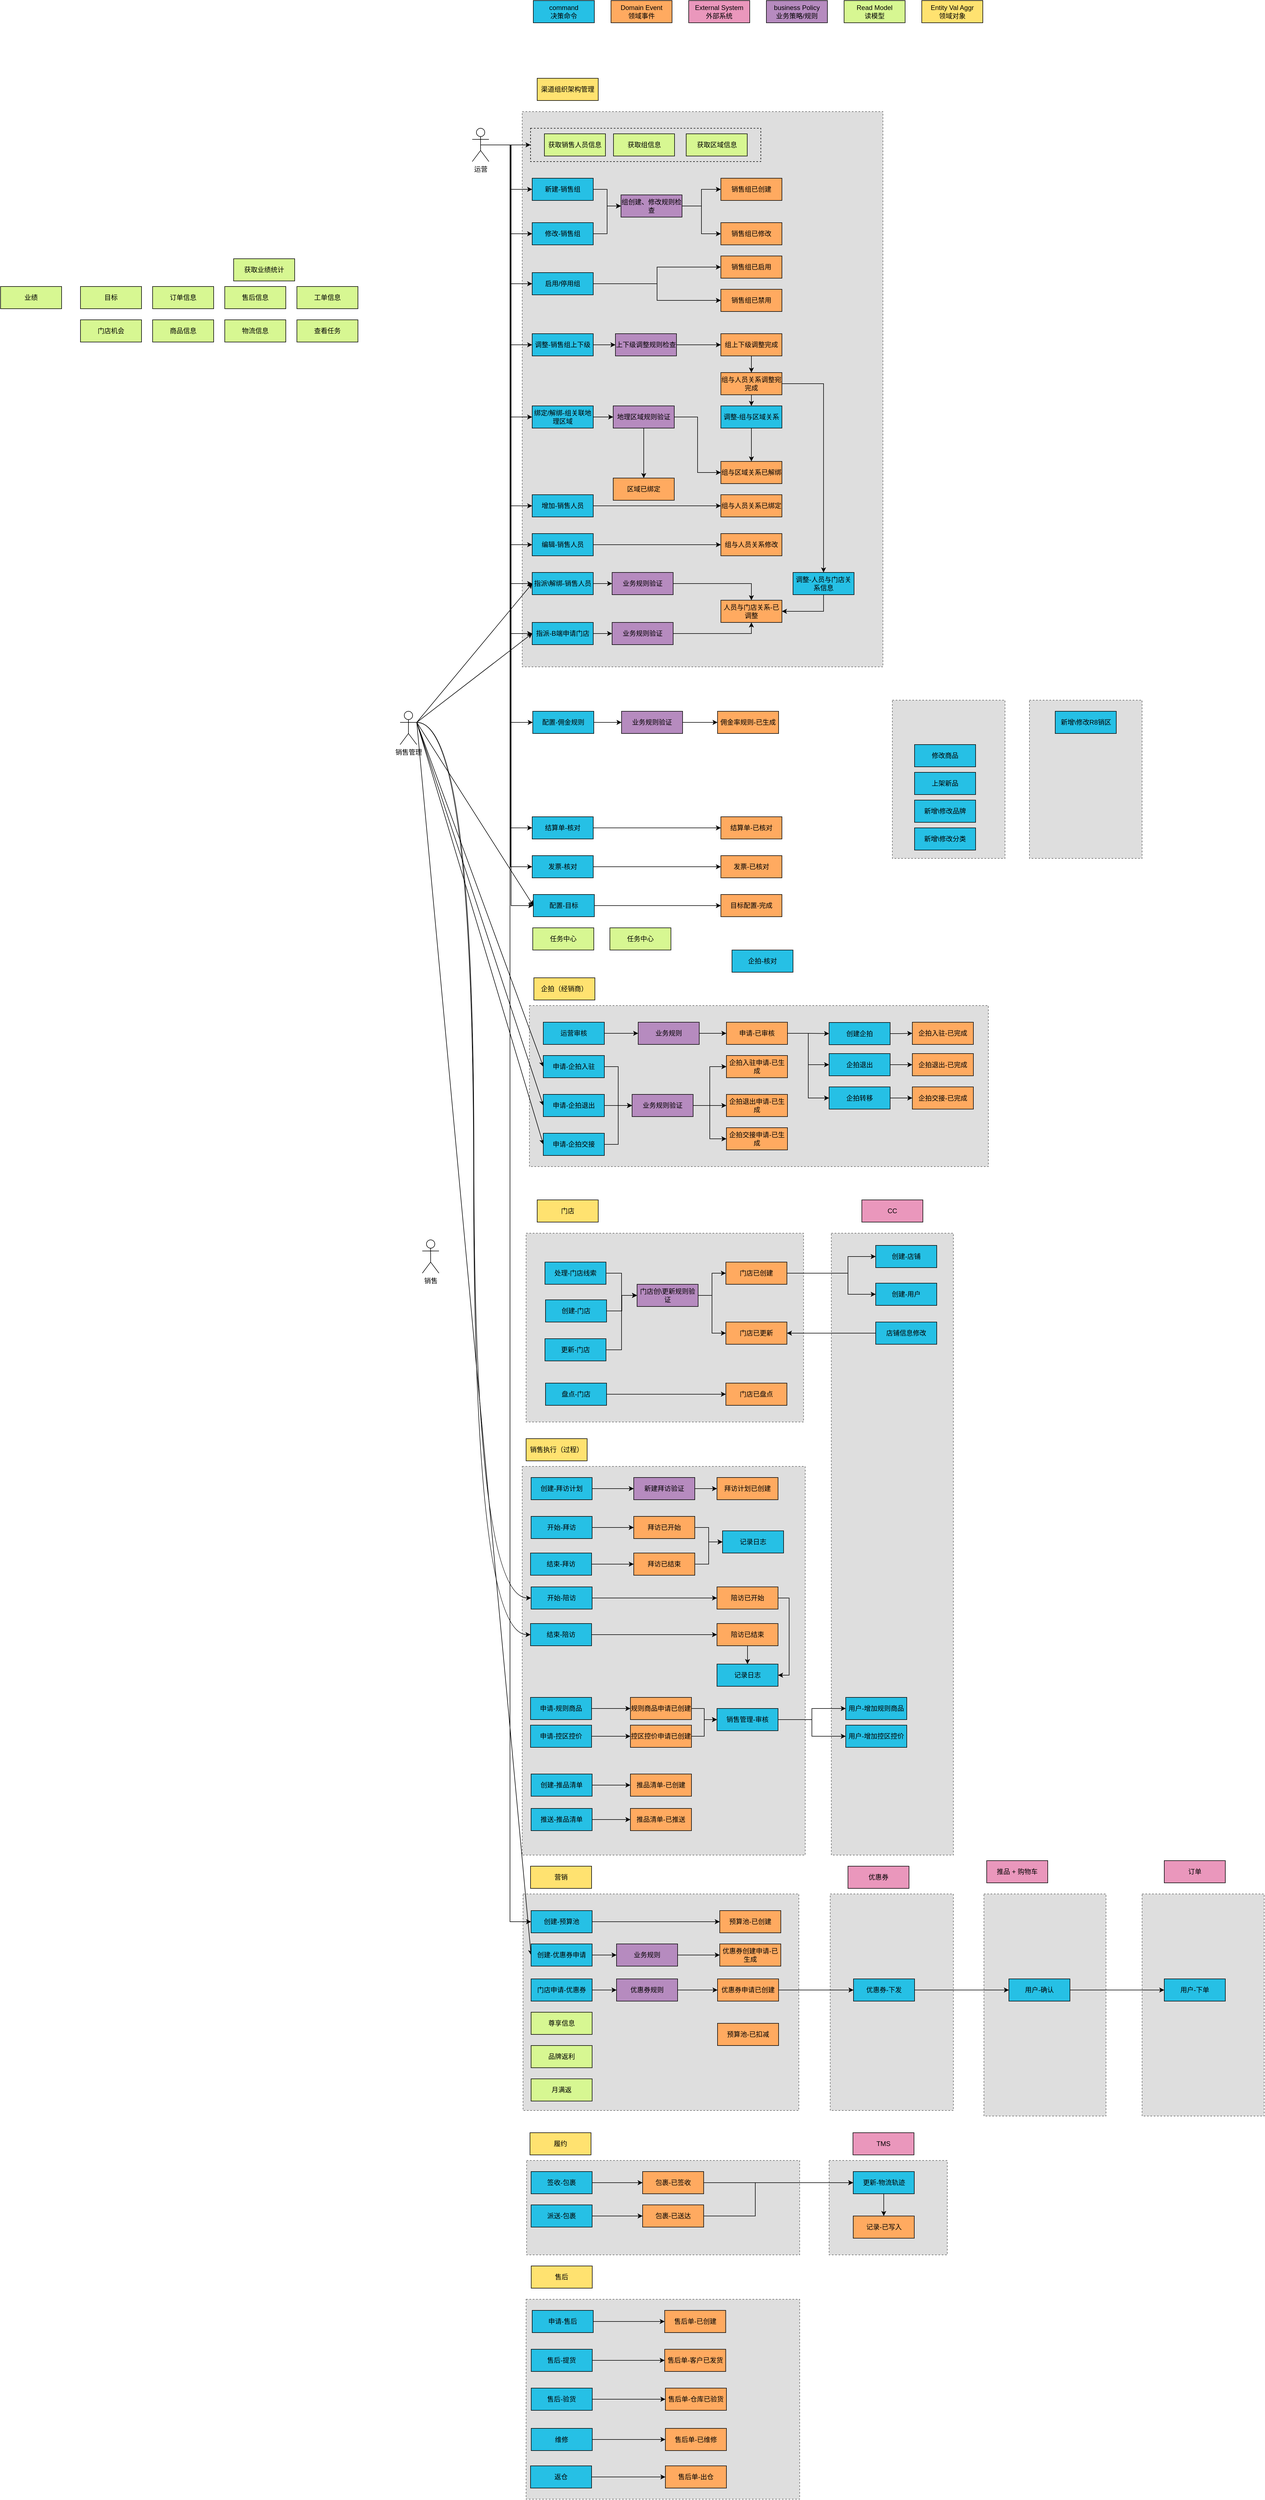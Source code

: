 <mxfile version="28.0.9">
  <diagram name="第 1 页" id="7w6zi9jCp_np2msTW12s">
    <mxGraphModel dx="2214" dy="934" grid="1" gridSize="10" guides="1" tooltips="1" connect="1" arrows="1" fold="1" page="1" pageScale="1" pageWidth="827" pageHeight="1169" math="0" shadow="0">
      <root>
        <mxCell id="0" />
        <mxCell id="1" parent="0" />
        <mxCell id="ZF4ea1G8mvOfIL1GF-1r-112" value="" style="rounded=0;whiteSpace=wrap;html=1;fillColor=#DEDEDE;fontColor=#333333;strokeColor=#666666;dashed=1;" vertex="1" parent="1">
          <mxGeometry x="693" y="3970" width="213" height="170" as="geometry" />
        </mxCell>
        <mxCell id="ZF4ea1G8mvOfIL1GF-1r-110" value="" style="rounded=0;whiteSpace=wrap;html=1;fillColor=#DEDEDE;fontColor=#333333;strokeColor=#666666;dashed=1;" vertex="1" parent="1">
          <mxGeometry x="147.87" y="3970" width="492.13" height="170" as="geometry" />
        </mxCell>
        <mxCell id="ZF4ea1G8mvOfIL1GF-1r-107" value="" style="rounded=0;whiteSpace=wrap;html=1;fillColor=#DEDEDE;fontColor=#333333;strokeColor=#666666;dashed=1;" vertex="1" parent="1">
          <mxGeometry x="147" y="4220" width="493" height="360" as="geometry" />
        </mxCell>
        <mxCell id="ZF4ea1G8mvOfIL1GF-1r-105" value="" style="rounded=0;whiteSpace=wrap;html=1;fillColor=#DEDEDE;fontColor=#333333;strokeColor=#666666;dashed=1;" vertex="1" parent="1">
          <mxGeometry x="1054" y="1340" width="203" height="285" as="geometry" />
        </mxCell>
        <mxCell id="ZF4ea1G8mvOfIL1GF-1r-103" value="" style="rounded=0;whiteSpace=wrap;html=1;fillColor=#DEDEDE;fontColor=#333333;strokeColor=#666666;dashed=1;" vertex="1" parent="1">
          <mxGeometry x="807" y="1340" width="203" height="285" as="geometry" />
        </mxCell>
        <mxCell id="ZF4ea1G8mvOfIL1GF-1r-98" value="" style="rounded=0;whiteSpace=wrap;html=1;fillColor=#DEDEDE;fontColor=#333333;strokeColor=#666666;dashed=1;" vertex="1" parent="1">
          <mxGeometry x="153" y="1890" width="827" height="290" as="geometry" />
        </mxCell>
        <mxCell id="ZF4ea1G8mvOfIL1GF-1r-78" value="" style="rounded=0;whiteSpace=wrap;html=1;fillColor=#DEDEDE;fontColor=#333333;strokeColor=#666666;dashed=1;" vertex="1" parent="1">
          <mxGeometry x="140" y="280" width="650" height="1000" as="geometry" />
        </mxCell>
        <mxCell id="ZF4ea1G8mvOfIL1GF-1r-69" value="" style="rounded=0;whiteSpace=wrap;html=1;fillColor=#DEDEDE;fontColor=#333333;strokeColor=#666666;dashed=1;" vertex="1" parent="1">
          <mxGeometry x="1257" y="3490" width="220" height="400" as="geometry" />
        </mxCell>
        <mxCell id="ZF4ea1G8mvOfIL1GF-1r-60" value="" style="rounded=0;whiteSpace=wrap;html=1;fillColor=#DEDEDE;fontColor=#333333;strokeColor=#666666;dashed=1;" vertex="1" parent="1">
          <mxGeometry x="972" y="3490" width="220" height="400" as="geometry" />
        </mxCell>
        <mxCell id="ZF4ea1G8mvOfIL1GF-1r-65" value="" style="rounded=0;whiteSpace=wrap;html=1;fillColor=#DEDEDE;fontColor=#333333;strokeColor=#666666;dashed=1;" vertex="1" parent="1">
          <mxGeometry x="695" y="3490" width="222" height="390" as="geometry" />
        </mxCell>
        <mxCell id="ZF4ea1G8mvOfIL1GF-1r-59" value="" style="rounded=0;whiteSpace=wrap;html=1;fillColor=#DEDEDE;fontColor=#333333;strokeColor=#666666;dashed=1;" vertex="1" parent="1">
          <mxGeometry x="141.5" y="3490" width="497" height="390" as="geometry" />
        </mxCell>
        <mxCell id="ZF4ea1G8mvOfIL1GF-1r-49" value="" style="rounded=0;whiteSpace=wrap;html=1;fillColor=#DEDEDE;fontColor=#333333;strokeColor=#666666;dashed=1;" vertex="1" parent="1">
          <mxGeometry x="140" y="2720" width="510" height="700" as="geometry" />
        </mxCell>
        <mxCell id="ZF4ea1G8mvOfIL1GF-1r-34" value="" style="rounded=0;whiteSpace=wrap;html=1;fillColor=#DEDEDE;fontColor=#333333;strokeColor=#666666;dashed=1;" vertex="1" parent="1">
          <mxGeometry x="697" y="2300" width="220" height="1120" as="geometry" />
        </mxCell>
        <mxCell id="ZF4ea1G8mvOfIL1GF-1r-32" value="" style="rounded=0;whiteSpace=wrap;html=1;fillColor=#DEDEDE;fontColor=#333333;strokeColor=#666666;dashed=1;" vertex="1" parent="1">
          <mxGeometry x="147" y="2300" width="500" height="340" as="geometry" />
        </mxCell>
        <mxCell id="_sHUTvcMdDTdJ8EnGrEK-1" value="&lt;div&gt;&lt;font&gt;command&lt;/font&gt;&lt;/div&gt;&lt;font&gt;决策命令&lt;/font&gt;" style="rounded=0;whiteSpace=wrap;html=1;fillColor=#26C0E5;" parent="1" vertex="1">
          <mxGeometry x="160" y="80" width="110" height="40" as="geometry" />
        </mxCell>
        <mxCell id="_sHUTvcMdDTdJ8EnGrEK-2" value="&lt;font&gt;Domain Event&lt;/font&gt;&lt;div&gt;&lt;font&gt;领域事件&lt;/font&gt;&lt;/div&gt;" style="rounded=0;whiteSpace=wrap;html=1;fillColor=#FFAA60;" parent="1" vertex="1">
          <mxGeometry x="300" y="80" width="110" height="40" as="geometry" />
        </mxCell>
        <mxCell id="_sHUTvcMdDTdJ8EnGrEK-3" value="Read Model&lt;div&gt;读模型&lt;/div&gt;" style="rounded=0;whiteSpace=wrap;html=1;fillColor=#D7F792;" parent="1" vertex="1">
          <mxGeometry x="720" y="80" width="110" height="40" as="geometry" />
        </mxCell>
        <mxCell id="_sHUTvcMdDTdJ8EnGrEK-4" value="External System&lt;div&gt;外部系统&lt;/div&gt;" style="rounded=0;whiteSpace=wrap;html=1;fillColor=#EA97BC;" parent="1" vertex="1">
          <mxGeometry x="440" y="80" width="110" height="40" as="geometry" />
        </mxCell>
        <mxCell id="_sHUTvcMdDTdJ8EnGrEK-5" value="business Policy&lt;div&gt;业务策略/规则&lt;/div&gt;" style="rounded=0;whiteSpace=wrap;html=1;fillColor=#B68BBF;" parent="1" vertex="1">
          <mxGeometry x="580" y="80" width="110" height="40" as="geometry" />
        </mxCell>
        <mxCell id="_sHUTvcMdDTdJ8EnGrEK-8" value="&lt;font&gt;Entity Val Aggr&lt;/font&gt;&lt;div&gt;&lt;font&gt;领域对象&lt;/font&gt;&lt;/div&gt;" style="rounded=0;whiteSpace=wrap;html=1;fillColor=#FFE270;" parent="1" vertex="1">
          <mxGeometry x="860" y="80" width="110" height="40" as="geometry" />
        </mxCell>
        <mxCell id="CuO03zdZ_H9ETCIROUNS-101" style="edgeStyle=orthogonalEdgeStyle;rounded=0;orthogonalLoop=1;jettySize=auto;html=1;exitX=0.5;exitY=0.5;exitDx=0;exitDy=0;exitPerimeter=0;" parent="1" source="sNWVwF46tpGVJdv4zzlN-1" target="sNWVwF46tpGVJdv4zzlN-2" edge="1">
          <mxGeometry relative="1" as="geometry">
            <Array as="points">
              <mxPoint x="120" y="340" />
              <mxPoint x="120" y="420" />
            </Array>
          </mxGeometry>
        </mxCell>
        <mxCell id="CuO03zdZ_H9ETCIROUNS-103" style="edgeStyle=orthogonalEdgeStyle;rounded=0;orthogonalLoop=1;jettySize=auto;html=1;entryX=0;entryY=0.5;entryDx=0;entryDy=0;" parent="1" source="sNWVwF46tpGVJdv4zzlN-1" target="sNWVwF46tpGVJdv4zzlN-3" edge="1">
          <mxGeometry relative="1" as="geometry" />
        </mxCell>
        <mxCell id="CuO03zdZ_H9ETCIROUNS-105" style="edgeStyle=orthogonalEdgeStyle;rounded=0;orthogonalLoop=1;jettySize=auto;html=1;entryX=0;entryY=0.5;entryDx=0;entryDy=0;" parent="1" source="sNWVwF46tpGVJdv4zzlN-1" target="CuO03zdZ_H9ETCIROUNS-13" edge="1">
          <mxGeometry relative="1" as="geometry" />
        </mxCell>
        <mxCell id="CuO03zdZ_H9ETCIROUNS-107" style="edgeStyle=orthogonalEdgeStyle;rounded=0;orthogonalLoop=1;jettySize=auto;html=1;entryX=0;entryY=0.5;entryDx=0;entryDy=0;" parent="1" source="sNWVwF46tpGVJdv4zzlN-1" target="CuO03zdZ_H9ETCIROUNS-90" edge="1">
          <mxGeometry relative="1" as="geometry" />
        </mxCell>
        <mxCell id="CuO03zdZ_H9ETCIROUNS-109" style="edgeStyle=orthogonalEdgeStyle;rounded=0;orthogonalLoop=1;jettySize=auto;html=1;entryX=0;entryY=0.5;entryDx=0;entryDy=0;" parent="1" source="sNWVwF46tpGVJdv4zzlN-1" target="sNWVwF46tpGVJdv4zzlN-6" edge="1">
          <mxGeometry relative="1" as="geometry" />
        </mxCell>
        <mxCell id="CuO03zdZ_H9ETCIROUNS-110" style="edgeStyle=orthogonalEdgeStyle;rounded=0;orthogonalLoop=1;jettySize=auto;html=1;entryX=0;entryY=0.5;entryDx=0;entryDy=0;" parent="1" source="sNWVwF46tpGVJdv4zzlN-1" target="CuO03zdZ_H9ETCIROUNS-66" edge="1">
          <mxGeometry relative="1" as="geometry" />
        </mxCell>
        <mxCell id="8YfOqAkpZzOhsT7Vedsc-141" style="edgeStyle=orthogonalEdgeStyle;rounded=0;orthogonalLoop=1;jettySize=auto;html=1;entryX=0;entryY=0.5;entryDx=0;entryDy=0;" parent="1" source="sNWVwF46tpGVJdv4zzlN-1" target="CuO03zdZ_H9ETCIROUNS-116" edge="1">
          <mxGeometry relative="1" as="geometry" />
        </mxCell>
        <mxCell id="8YfOqAkpZzOhsT7Vedsc-155" style="edgeStyle=orthogonalEdgeStyle;rounded=0;orthogonalLoop=1;jettySize=auto;html=1;entryX=0;entryY=0.5;entryDx=0;entryDy=0;" parent="1" source="sNWVwF46tpGVJdv4zzlN-1" target="sNWVwF46tpGVJdv4zzlN-10" edge="1">
          <mxGeometry relative="1" as="geometry" />
        </mxCell>
        <mxCell id="8YfOqAkpZzOhsT7Vedsc-308" style="edgeStyle=orthogonalEdgeStyle;rounded=0;orthogonalLoop=1;jettySize=auto;html=1;entryX=0;entryY=0.5;entryDx=0;entryDy=0;" parent="1" source="sNWVwF46tpGVJdv4zzlN-1" target="8YfOqAkpZzOhsT7Vedsc-221" edge="1">
          <mxGeometry relative="1" as="geometry" />
        </mxCell>
        <mxCell id="8YfOqAkpZzOhsT7Vedsc-311" style="edgeStyle=orthogonalEdgeStyle;rounded=0;orthogonalLoop=1;jettySize=auto;html=1;entryX=0;entryY=0.5;entryDx=0;entryDy=0;" parent="1" source="sNWVwF46tpGVJdv4zzlN-1" target="8YfOqAkpZzOhsT7Vedsc-136" edge="1">
          <mxGeometry relative="1" as="geometry" />
        </mxCell>
        <mxCell id="8YfOqAkpZzOhsT7Vedsc-326" style="edgeStyle=orthogonalEdgeStyle;rounded=0;orthogonalLoop=1;jettySize=auto;html=1;entryX=0;entryY=0.5;entryDx=0;entryDy=0;" parent="1" source="sNWVwF46tpGVJdv4zzlN-1" target="8YfOqAkpZzOhsT7Vedsc-135" edge="1">
          <mxGeometry relative="1" as="geometry" />
        </mxCell>
        <mxCell id="ZF4ea1G8mvOfIL1GF-1r-2" style="edgeStyle=orthogonalEdgeStyle;rounded=0;orthogonalLoop=1;jettySize=auto;html=1;exitX=0.5;exitY=0.5;exitDx=0;exitDy=0;exitPerimeter=0;entryX=0;entryY=0.5;entryDx=0;entryDy=0;" edge="1" parent="1" source="sNWVwF46tpGVJdv4zzlN-1" target="sNWVwF46tpGVJdv4zzlN-4">
          <mxGeometry relative="1" as="geometry" />
        </mxCell>
        <mxCell id="ZF4ea1G8mvOfIL1GF-1r-3" style="edgeStyle=orthogonalEdgeStyle;rounded=0;orthogonalLoop=1;jettySize=auto;html=1;entryX=0;entryY=0.5;entryDx=0;entryDy=0;" edge="1" parent="1" source="sNWVwF46tpGVJdv4zzlN-1" target="8YfOqAkpZzOhsT7Vedsc-328">
          <mxGeometry relative="1" as="geometry" />
        </mxCell>
        <mxCell id="ZF4ea1G8mvOfIL1GF-1r-4" style="edgeStyle=orthogonalEdgeStyle;rounded=0;orthogonalLoop=1;jettySize=auto;html=1;entryX=0;entryY=0.5;entryDx=0;entryDy=0;" edge="1" parent="1" source="sNWVwF46tpGVJdv4zzlN-1" target="8YfOqAkpZzOhsT7Vedsc-327">
          <mxGeometry relative="1" as="geometry" />
        </mxCell>
        <mxCell id="ZF4ea1G8mvOfIL1GF-1r-84" style="edgeStyle=orthogonalEdgeStyle;rounded=0;orthogonalLoop=1;jettySize=auto;html=1;exitX=0.5;exitY=0.5;exitDx=0;exitDy=0;exitPerimeter=0;entryX=0;entryY=0.5;entryDx=0;entryDy=0;" edge="1" parent="1" source="sNWVwF46tpGVJdv4zzlN-1" target="ZF4ea1G8mvOfIL1GF-1r-81">
          <mxGeometry relative="1" as="geometry" />
        </mxCell>
        <mxCell id="sNWVwF46tpGVJdv4zzlN-1" value="运营" style="shape=umlActor;verticalLabelPosition=bottom;verticalAlign=top;html=1;outlineConnect=0;" parent="1" vertex="1">
          <mxGeometry x="50" y="310" width="30" height="60" as="geometry" />
        </mxCell>
        <mxCell id="CuO03zdZ_H9ETCIROUNS-28" style="edgeStyle=orthogonalEdgeStyle;rounded=0;orthogonalLoop=1;jettySize=auto;html=1;exitX=1;exitY=0.5;exitDx=0;exitDy=0;entryX=0;entryY=0.5;entryDx=0;entryDy=0;" parent="1" source="sNWVwF46tpGVJdv4zzlN-2" target="CuO03zdZ_H9ETCIROUNS-2" edge="1">
          <mxGeometry relative="1" as="geometry" />
        </mxCell>
        <mxCell id="sNWVwF46tpGVJdv4zzlN-2" value="新建-销售组" style="rounded=0;whiteSpace=wrap;html=1;fillColor=#26C0E5;" parent="1" vertex="1">
          <mxGeometry x="158" y="400" width="110" height="40" as="geometry" />
        </mxCell>
        <mxCell id="CuO03zdZ_H9ETCIROUNS-27" style="edgeStyle=orthogonalEdgeStyle;rounded=0;orthogonalLoop=1;jettySize=auto;html=1;entryX=0;entryY=0.5;entryDx=0;entryDy=0;" parent="1" source="sNWVwF46tpGVJdv4zzlN-3" target="CuO03zdZ_H9ETCIROUNS-2" edge="1">
          <mxGeometry relative="1" as="geometry">
            <mxPoint x="303" y="500" as="targetPoint" />
          </mxGeometry>
        </mxCell>
        <mxCell id="sNWVwF46tpGVJdv4zzlN-3" value="修改-销售组" style="rounded=0;whiteSpace=wrap;html=1;fillColor=#26C0E5;" parent="1" vertex="1">
          <mxGeometry x="158" y="480" width="110" height="40" as="geometry" />
        </mxCell>
        <mxCell id="CuO03zdZ_H9ETCIROUNS-76" style="edgeStyle=orthogonalEdgeStyle;rounded=0;orthogonalLoop=1;jettySize=auto;html=1;entryX=0;entryY=0.5;entryDx=0;entryDy=0;" parent="1" source="sNWVwF46tpGVJdv4zzlN-4" target="CuO03zdZ_H9ETCIROUNS-39" edge="1">
          <mxGeometry relative="1" as="geometry" />
        </mxCell>
        <mxCell id="sNWVwF46tpGVJdv4zzlN-4" value="绑定/解绑-组关联地理区域" style="rounded=0;whiteSpace=wrap;html=1;fillColor=#26C0E5;" parent="1" vertex="1">
          <mxGeometry x="158" y="810" width="110" height="40" as="geometry" />
        </mxCell>
        <mxCell id="CuO03zdZ_H9ETCIROUNS-77" style="edgeStyle=orthogonalEdgeStyle;rounded=0;orthogonalLoop=1;jettySize=auto;html=1;entryX=0;entryY=0.5;entryDx=0;entryDy=0;" parent="1" source="sNWVwF46tpGVJdv4zzlN-6" target="CuO03zdZ_H9ETCIROUNS-64" edge="1">
          <mxGeometry relative="1" as="geometry">
            <mxPoint x="308" y="990" as="targetPoint" />
          </mxGeometry>
        </mxCell>
        <mxCell id="sNWVwF46tpGVJdv4zzlN-6" value="增加-销售人员" style="rounded=0;whiteSpace=wrap;html=1;fillColor=#26C0E5;" parent="1" vertex="1">
          <mxGeometry x="158" y="970" width="110" height="40" as="geometry" />
        </mxCell>
        <mxCell id="sNWVwF46tpGVJdv4zzlN-9" value="销售组已创建" style="rounded=0;whiteSpace=wrap;html=1;fillColor=#FFAA60;" parent="1" vertex="1">
          <mxGeometry x="498" y="400" width="110" height="40" as="geometry" />
        </mxCell>
        <mxCell id="8YfOqAkpZzOhsT7Vedsc-146" style="edgeStyle=orthogonalEdgeStyle;rounded=0;orthogonalLoop=1;jettySize=auto;html=1;entryX=0;entryY=0.5;entryDx=0;entryDy=0;" parent="1" source="sNWVwF46tpGVJdv4zzlN-10" target="8YfOqAkpZzOhsT7Vedsc-145" edge="1">
          <mxGeometry relative="1" as="geometry" />
        </mxCell>
        <mxCell id="sNWVwF46tpGVJdv4zzlN-10" value="指派-B端申请门店" style="rounded=0;whiteSpace=wrap;html=1;fillColor=#26C0E5;" parent="1" vertex="1">
          <mxGeometry x="158" y="1200" width="110" height="40" as="geometry" />
        </mxCell>
        <mxCell id="CuO03zdZ_H9ETCIROUNS-29" style="edgeStyle=orthogonalEdgeStyle;rounded=0;orthogonalLoop=1;jettySize=auto;html=1;entryX=0;entryY=0.5;entryDx=0;entryDy=0;" parent="1" source="CuO03zdZ_H9ETCIROUNS-2" target="sNWVwF46tpGVJdv4zzlN-9" edge="1">
          <mxGeometry relative="1" as="geometry" />
        </mxCell>
        <mxCell id="8YfOqAkpZzOhsT7Vedsc-53" style="edgeStyle=orthogonalEdgeStyle;rounded=0;orthogonalLoop=1;jettySize=auto;html=1;entryX=0;entryY=0.5;entryDx=0;entryDy=0;" parent="1" source="CuO03zdZ_H9ETCIROUNS-2" target="CuO03zdZ_H9ETCIROUNS-22" edge="1">
          <mxGeometry relative="1" as="geometry" />
        </mxCell>
        <mxCell id="CuO03zdZ_H9ETCIROUNS-2" value="组创建、修改规则检查" style="rounded=0;whiteSpace=wrap;html=1;fillColor=#B68BBF;" parent="1" vertex="1">
          <mxGeometry x="318" y="430" width="110" height="40" as="geometry" />
        </mxCell>
        <mxCell id="CuO03zdZ_H9ETCIROUNS-11" value="销售组已启用" style="rounded=0;whiteSpace=wrap;html=1;fillColor=#FFAA60;" parent="1" vertex="1">
          <mxGeometry x="498" y="540" width="110" height="40" as="geometry" />
        </mxCell>
        <mxCell id="CuO03zdZ_H9ETCIROUNS-12" value="销售组已禁用" style="rounded=0;whiteSpace=wrap;html=1;fillColor=#FFAA60;" parent="1" vertex="1">
          <mxGeometry x="498" y="600" width="110" height="40" as="geometry" />
        </mxCell>
        <mxCell id="CuO03zdZ_H9ETCIROUNS-25" style="edgeStyle=orthogonalEdgeStyle;rounded=0;orthogonalLoop=1;jettySize=auto;html=1;entryX=0;entryY=0.5;entryDx=0;entryDy=0;" parent="1" source="CuO03zdZ_H9ETCIROUNS-13" target="CuO03zdZ_H9ETCIROUNS-11" edge="1">
          <mxGeometry relative="1" as="geometry" />
        </mxCell>
        <mxCell id="CuO03zdZ_H9ETCIROUNS-26" style="edgeStyle=orthogonalEdgeStyle;rounded=0;orthogonalLoop=1;jettySize=auto;html=1;exitX=1;exitY=0.5;exitDx=0;exitDy=0;entryX=0;entryY=0.5;entryDx=0;entryDy=0;" parent="1" source="CuO03zdZ_H9ETCIROUNS-13" target="CuO03zdZ_H9ETCIROUNS-12" edge="1">
          <mxGeometry relative="1" as="geometry" />
        </mxCell>
        <mxCell id="CuO03zdZ_H9ETCIROUNS-13" value="启用/停用组" style="rounded=0;whiteSpace=wrap;html=1;fillColor=#26C0E5;" parent="1" vertex="1">
          <mxGeometry x="158" y="570" width="110" height="40" as="geometry" />
        </mxCell>
        <mxCell id="CuO03zdZ_H9ETCIROUNS-22" value="销售组已修改" style="rounded=0;whiteSpace=wrap;html=1;fillColor=#FFAA60;" parent="1" vertex="1">
          <mxGeometry x="498" y="480" width="110" height="40" as="geometry" />
        </mxCell>
        <mxCell id="CuO03zdZ_H9ETCIROUNS-49" style="edgeStyle=orthogonalEdgeStyle;rounded=0;orthogonalLoop=1;jettySize=auto;html=1;entryX=0;entryY=0.5;entryDx=0;entryDy=0;" parent="1" source="CuO03zdZ_H9ETCIROUNS-33" target="CuO03zdZ_H9ETCIROUNS-34" edge="1">
          <mxGeometry relative="1" as="geometry" />
        </mxCell>
        <mxCell id="CuO03zdZ_H9ETCIROUNS-33" value="上下级调整规则检查" style="rounded=0;whiteSpace=wrap;html=1;fillColor=#B68BBF;" parent="1" vertex="1">
          <mxGeometry x="308" y="680" width="110" height="40" as="geometry" />
        </mxCell>
        <mxCell id="CuO03zdZ_H9ETCIROUNS-36" value="" style="edgeStyle=orthogonalEdgeStyle;rounded=0;orthogonalLoop=1;jettySize=auto;html=1;" parent="1" source="CuO03zdZ_H9ETCIROUNS-34" target="CuO03zdZ_H9ETCIROUNS-35" edge="1">
          <mxGeometry relative="1" as="geometry" />
        </mxCell>
        <mxCell id="CuO03zdZ_H9ETCIROUNS-34" value="组上下级调整完成" style="rounded=0;whiteSpace=wrap;html=1;fillColor=#FFAA60;" parent="1" vertex="1">
          <mxGeometry x="498" y="680" width="110" height="40" as="geometry" />
        </mxCell>
        <mxCell id="8YfOqAkpZzOhsT7Vedsc-8" style="edgeStyle=orthogonalEdgeStyle;rounded=0;orthogonalLoop=1;jettySize=auto;html=1;exitX=0.5;exitY=1;exitDx=0;exitDy=0;entryX=0.5;entryY=0;entryDx=0;entryDy=0;" parent="1" source="CuO03zdZ_H9ETCIROUNS-35" target="CuO03zdZ_H9ETCIROUNS-81" edge="1">
          <mxGeometry relative="1" as="geometry" />
        </mxCell>
        <mxCell id="8YfOqAkpZzOhsT7Vedsc-151" style="edgeStyle=orthogonalEdgeStyle;rounded=0;orthogonalLoop=1;jettySize=auto;html=1;exitX=1;exitY=0.5;exitDx=0;exitDy=0;entryX=0.5;entryY=0;entryDx=0;entryDy=0;" parent="1" source="CuO03zdZ_H9ETCIROUNS-35" target="CuO03zdZ_H9ETCIROUNS-63" edge="1">
          <mxGeometry relative="1" as="geometry" />
        </mxCell>
        <mxCell id="CuO03zdZ_H9ETCIROUNS-35" value="组与人员关系调整宛完成" style="rounded=0;whiteSpace=wrap;html=1;fillColor=#FFAA60;" parent="1" vertex="1">
          <mxGeometry x="498" y="750" width="110" height="40" as="geometry" />
        </mxCell>
        <mxCell id="CuO03zdZ_H9ETCIROUNS-61" style="edgeStyle=orthogonalEdgeStyle;rounded=0;orthogonalLoop=1;jettySize=auto;html=1;exitX=0.5;exitY=1;exitDx=0;exitDy=0;entryX=0.5;entryY=0;entryDx=0;entryDy=0;" parent="1" source="CuO03zdZ_H9ETCIROUNS-39" target="CuO03zdZ_H9ETCIROUNS-40" edge="1">
          <mxGeometry relative="1" as="geometry" />
        </mxCell>
        <mxCell id="CuO03zdZ_H9ETCIROUNS-79" style="edgeStyle=orthogonalEdgeStyle;rounded=0;orthogonalLoop=1;jettySize=auto;html=1;entryX=0;entryY=0.5;entryDx=0;entryDy=0;" parent="1" source="CuO03zdZ_H9ETCIROUNS-39" target="CuO03zdZ_H9ETCIROUNS-53" edge="1">
          <mxGeometry relative="1" as="geometry" />
        </mxCell>
        <mxCell id="CuO03zdZ_H9ETCIROUNS-39" value="地理区域规则验证" style="rounded=0;whiteSpace=wrap;html=1;fillColor=#B68BBF;" parent="1" vertex="1">
          <mxGeometry x="304" y="810" width="110" height="40" as="geometry" />
        </mxCell>
        <mxCell id="CuO03zdZ_H9ETCIROUNS-40" value="区域已绑定" style="rounded=0;whiteSpace=wrap;html=1;fillColor=#FFAA60;" parent="1" vertex="1">
          <mxGeometry x="304" y="940" width="110" height="40" as="geometry" />
        </mxCell>
        <mxCell id="CuO03zdZ_H9ETCIROUNS-53" value="组与区域关系已解绑" style="rounded=0;whiteSpace=wrap;html=1;fillColor=#FFAA60;" parent="1" vertex="1">
          <mxGeometry x="498" y="910" width="110" height="40" as="geometry" />
        </mxCell>
        <mxCell id="8YfOqAkpZzOhsT7Vedsc-153" style="edgeStyle=orthogonalEdgeStyle;rounded=0;orthogonalLoop=1;jettySize=auto;html=1;exitX=0.5;exitY=1;exitDx=0;exitDy=0;entryX=1;entryY=0.5;entryDx=0;entryDy=0;" parent="1" source="CuO03zdZ_H9ETCIROUNS-63" target="CuO03zdZ_H9ETCIROUNS-119" edge="1">
          <mxGeometry relative="1" as="geometry" />
        </mxCell>
        <mxCell id="CuO03zdZ_H9ETCIROUNS-63" value="调整-人员与门店关系信息" style="rounded=0;whiteSpace=wrap;html=1;fillColor=#26C0E5;" parent="1" vertex="1">
          <mxGeometry x="628" y="1110" width="110" height="40" as="geometry" />
        </mxCell>
        <mxCell id="CuO03zdZ_H9ETCIROUNS-64" value="组与人员关系已绑定" style="rounded=0;whiteSpace=wrap;html=1;fillColor=#FFAA60;" parent="1" vertex="1">
          <mxGeometry x="498" y="970" width="110" height="40" as="geometry" />
        </mxCell>
        <mxCell id="CuO03zdZ_H9ETCIROUNS-78" style="edgeStyle=orthogonalEdgeStyle;rounded=0;orthogonalLoop=1;jettySize=auto;html=1;entryX=0;entryY=0.5;entryDx=0;entryDy=0;" parent="1" source="CuO03zdZ_H9ETCIROUNS-66" target="CuO03zdZ_H9ETCIROUNS-70" edge="1">
          <mxGeometry relative="1" as="geometry">
            <mxPoint x="308" y="1060" as="targetPoint" />
          </mxGeometry>
        </mxCell>
        <mxCell id="CuO03zdZ_H9ETCIROUNS-66" value="编辑-销售人员" style="rounded=0;whiteSpace=wrap;html=1;fillColor=#26C0E5;" parent="1" vertex="1">
          <mxGeometry x="158" y="1040" width="110" height="40" as="geometry" />
        </mxCell>
        <mxCell id="CuO03zdZ_H9ETCIROUNS-70" value="组与人员关系修改" style="rounded=0;whiteSpace=wrap;html=1;fillColor=#FFAA60;" parent="1" vertex="1">
          <mxGeometry x="498" y="1040" width="110" height="40" as="geometry" />
        </mxCell>
        <mxCell id="8YfOqAkpZzOhsT7Vedsc-149" style="edgeStyle=orthogonalEdgeStyle;rounded=0;orthogonalLoop=1;jettySize=auto;html=1;exitX=0.5;exitY=1;exitDx=0;exitDy=0;entryX=0.5;entryY=0;entryDx=0;entryDy=0;" parent="1" source="CuO03zdZ_H9ETCIROUNS-81" target="CuO03zdZ_H9ETCIROUNS-53" edge="1">
          <mxGeometry relative="1" as="geometry" />
        </mxCell>
        <mxCell id="CuO03zdZ_H9ETCIROUNS-81" value="调整-组与区域关系" style="rounded=0;whiteSpace=wrap;html=1;fillColor=#26C0E5;" parent="1" vertex="1">
          <mxGeometry x="498" y="810" width="110" height="40" as="geometry" />
        </mxCell>
        <mxCell id="CuO03zdZ_H9ETCIROUNS-108" style="edgeStyle=orthogonalEdgeStyle;rounded=0;orthogonalLoop=1;jettySize=auto;html=1;entryX=0;entryY=0.5;entryDx=0;entryDy=0;" parent="1" source="CuO03zdZ_H9ETCIROUNS-90" target="CuO03zdZ_H9ETCIROUNS-33" edge="1">
          <mxGeometry relative="1" as="geometry" />
        </mxCell>
        <mxCell id="CuO03zdZ_H9ETCIROUNS-90" value="调整-销售组上下级" style="rounded=0;whiteSpace=wrap;html=1;fillColor=#26C0E5;" parent="1" vertex="1">
          <mxGeometry x="158" y="680" width="110" height="40" as="geometry" />
        </mxCell>
        <mxCell id="CuO03zdZ_H9ETCIROUNS-97" value="渠道组织架构管理" style="rounded=0;whiteSpace=wrap;html=1;fillColor=#FFE270;" parent="1" vertex="1">
          <mxGeometry x="167" y="220" width="110" height="40" as="geometry" />
        </mxCell>
        <mxCell id="CuO03zdZ_H9ETCIROUNS-118" style="edgeStyle=orthogonalEdgeStyle;rounded=0;orthogonalLoop=1;jettySize=auto;html=1;exitX=1;exitY=0.5;exitDx=0;exitDy=0;" parent="1" source="CuO03zdZ_H9ETCIROUNS-116" target="CuO03zdZ_H9ETCIROUNS-117" edge="1">
          <mxGeometry relative="1" as="geometry" />
        </mxCell>
        <mxCell id="CuO03zdZ_H9ETCIROUNS-116" value="指派\解绑-销售人员" style="rounded=0;whiteSpace=wrap;html=1;fillColor=#26C0E5;" parent="1" vertex="1">
          <mxGeometry x="158" y="1110" width="110" height="40" as="geometry" />
        </mxCell>
        <mxCell id="CuO03zdZ_H9ETCIROUNS-121" value="" style="edgeStyle=orthogonalEdgeStyle;rounded=0;orthogonalLoop=1;jettySize=auto;html=1;" parent="1" source="CuO03zdZ_H9ETCIROUNS-117" target="CuO03zdZ_H9ETCIROUNS-119" edge="1">
          <mxGeometry relative="1" as="geometry" />
        </mxCell>
        <mxCell id="CuO03zdZ_H9ETCIROUNS-117" value="业务规则验证" style="rounded=0;whiteSpace=wrap;html=1;fillColor=#B68BBF;" parent="1" vertex="1">
          <mxGeometry x="302" y="1110" width="110" height="40" as="geometry" />
        </mxCell>
        <mxCell id="CuO03zdZ_H9ETCIROUNS-119" value="人员与门店关系-已调整" style="rounded=0;whiteSpace=wrap;html=1;fillColor=#FFAA60;" parent="1" vertex="1">
          <mxGeometry x="498" y="1160" width="110" height="40" as="geometry" />
        </mxCell>
        <mxCell id="CuO03zdZ_H9ETCIROUNS-123" value="销售" style="shape=umlActor;verticalLabelPosition=bottom;verticalAlign=top;html=1;outlineConnect=0;" parent="1" vertex="1">
          <mxGeometry x="-40" y="2312" width="30" height="60" as="geometry" />
        </mxCell>
        <mxCell id="8YfOqAkpZzOhsT7Vedsc-15" value="获取业绩统计" style="rounded=0;whiteSpace=wrap;html=1;fillColor=#D7F792;" parent="1" vertex="1">
          <mxGeometry x="-380" y="545" width="110" height="40" as="geometry" />
        </mxCell>
        <mxCell id="8YfOqAkpZzOhsT7Vedsc-157" style="edgeStyle=orthogonalEdgeStyle;rounded=0;orthogonalLoop=1;jettySize=auto;html=1;entryX=0;entryY=0.5;entryDx=0;entryDy=0;" parent="1" source="8YfOqAkpZzOhsT7Vedsc-24" target="8YfOqAkpZzOhsT7Vedsc-54" edge="1">
          <mxGeometry relative="1" as="geometry" />
        </mxCell>
        <mxCell id="8YfOqAkpZzOhsT7Vedsc-24" value="创建-门店" style="rounded=0;whiteSpace=wrap;html=1;fillColor=#26C0E5;" parent="1" vertex="1">
          <mxGeometry x="182" y="2420" width="110" height="40" as="geometry" />
        </mxCell>
        <mxCell id="8YfOqAkpZzOhsT7Vedsc-158" style="edgeStyle=orthogonalEdgeStyle;rounded=0;orthogonalLoop=1;jettySize=auto;html=1;entryX=0;entryY=0.5;entryDx=0;entryDy=0;" parent="1" source="8YfOqAkpZzOhsT7Vedsc-25" target="8YfOqAkpZzOhsT7Vedsc-54" edge="1">
          <mxGeometry relative="1" as="geometry" />
        </mxCell>
        <mxCell id="8YfOqAkpZzOhsT7Vedsc-25" value="更新-门店" style="rounded=0;whiteSpace=wrap;html=1;fillColor=#26C0E5;" parent="1" vertex="1">
          <mxGeometry x="181" y="2490" width="110" height="40" as="geometry" />
        </mxCell>
        <mxCell id="8YfOqAkpZzOhsT7Vedsc-162" style="edgeStyle=orthogonalEdgeStyle;rounded=0;orthogonalLoop=1;jettySize=auto;html=1;entryX=0;entryY=0.5;entryDx=0;entryDy=0;" parent="1" source="8YfOqAkpZzOhsT7Vedsc-27" target="8YfOqAkpZzOhsT7Vedsc-65" edge="1">
          <mxGeometry relative="1" as="geometry" />
        </mxCell>
        <mxCell id="8YfOqAkpZzOhsT7Vedsc-27" value="创建-拜访计划" style="rounded=0;whiteSpace=wrap;html=1;fillColor=#26C0E5;" parent="1" vertex="1">
          <mxGeometry x="156" y="2740" width="110" height="40" as="geometry" />
        </mxCell>
        <mxCell id="8YfOqAkpZzOhsT7Vedsc-28" value="业绩" style="rounded=0;whiteSpace=wrap;html=1;fillColor=#D7F792;" parent="1" vertex="1">
          <mxGeometry x="-800" y="595" width="110" height="40" as="geometry" />
        </mxCell>
        <mxCell id="8YfOqAkpZzOhsT7Vedsc-165" style="edgeStyle=orthogonalEdgeStyle;rounded=0;orthogonalLoop=1;jettySize=auto;html=1;entryX=0;entryY=0.5;entryDx=0;entryDy=0;" parent="1" source="8YfOqAkpZzOhsT7Vedsc-29" target="8YfOqAkpZzOhsT7Vedsc-68" edge="1">
          <mxGeometry relative="1" as="geometry" />
        </mxCell>
        <mxCell id="8YfOqAkpZzOhsT7Vedsc-29" value="开始-拜访" style="rounded=0;whiteSpace=wrap;html=1;fillColor=#26C0E5;" parent="1" vertex="1">
          <mxGeometry x="156" y="2810" width="110" height="40" as="geometry" />
        </mxCell>
        <mxCell id="8YfOqAkpZzOhsT7Vedsc-166" style="edgeStyle=orthogonalEdgeStyle;rounded=0;orthogonalLoop=1;jettySize=auto;html=1;entryX=0;entryY=0.5;entryDx=0;entryDy=0;" parent="1" source="8YfOqAkpZzOhsT7Vedsc-30" target="8YfOqAkpZzOhsT7Vedsc-69" edge="1">
          <mxGeometry relative="1" as="geometry" />
        </mxCell>
        <mxCell id="8YfOqAkpZzOhsT7Vedsc-30" value="结束-拜访" style="rounded=0;whiteSpace=wrap;html=1;fillColor=#26C0E5;" parent="1" vertex="1">
          <mxGeometry x="155" y="2876" width="110" height="40" as="geometry" />
        </mxCell>
        <mxCell id="8YfOqAkpZzOhsT7Vedsc-167" style="edgeStyle=orthogonalEdgeStyle;rounded=0;orthogonalLoop=1;jettySize=auto;html=1;" parent="1" source="8YfOqAkpZzOhsT7Vedsc-31" target="8YfOqAkpZzOhsT7Vedsc-77" edge="1">
          <mxGeometry relative="1" as="geometry" />
        </mxCell>
        <mxCell id="8YfOqAkpZzOhsT7Vedsc-31" value="门店申请-优惠券" style="rounded=0;whiteSpace=wrap;html=1;fillColor=#26C0E5;" parent="1" vertex="1">
          <mxGeometry x="156" y="3643" width="110" height="40" as="geometry" />
        </mxCell>
        <mxCell id="8YfOqAkpZzOhsT7Vedsc-205" style="edgeStyle=orthogonalEdgeStyle;rounded=0;orthogonalLoop=1;jettySize=auto;html=1;entryX=0;entryY=0.5;entryDx=0;entryDy=0;" parent="1" source="8YfOqAkpZzOhsT7Vedsc-33" target="8YfOqAkpZzOhsT7Vedsc-83" edge="1">
          <mxGeometry relative="1" as="geometry" />
        </mxCell>
        <mxCell id="8YfOqAkpZzOhsT7Vedsc-33" value="申请-规则商品" style="rounded=0;whiteSpace=wrap;html=1;fillColor=#26C0E5;" parent="1" vertex="1">
          <mxGeometry x="155" y="3136" width="110" height="40" as="geometry" />
        </mxCell>
        <mxCell id="8YfOqAkpZzOhsT7Vedsc-216" style="edgeStyle=orthogonalEdgeStyle;rounded=0;orthogonalLoop=1;jettySize=auto;html=1;entryX=0;entryY=0.5;entryDx=0;entryDy=0;" parent="1" source="8YfOqAkpZzOhsT7Vedsc-34" target="8YfOqAkpZzOhsT7Vedsc-206" edge="1">
          <mxGeometry relative="1" as="geometry" />
        </mxCell>
        <mxCell id="8YfOqAkpZzOhsT7Vedsc-34" value="申请-控区控价" style="rounded=0;whiteSpace=wrap;html=1;fillColor=#26C0E5;" parent="1" vertex="1">
          <mxGeometry x="155" y="3186" width="110" height="40" as="geometry" />
        </mxCell>
        <mxCell id="ZF4ea1G8mvOfIL1GF-1r-12" style="edgeStyle=orthogonalEdgeStyle;rounded=0;orthogonalLoop=1;jettySize=auto;html=1;entryX=0;entryY=0.5;entryDx=0;entryDy=0;" edge="1" parent="1" source="8YfOqAkpZzOhsT7Vedsc-35" target="ZF4ea1G8mvOfIL1GF-1r-8">
          <mxGeometry relative="1" as="geometry" />
        </mxCell>
        <mxCell id="8YfOqAkpZzOhsT7Vedsc-35" value="创建-推品清单" style="rounded=0;whiteSpace=wrap;html=1;fillColor=#26C0E5;" parent="1" vertex="1">
          <mxGeometry x="156" y="3274" width="110" height="40" as="geometry" />
        </mxCell>
        <mxCell id="8YfOqAkpZzOhsT7Vedsc-36" value="订单信息" style="rounded=0;whiteSpace=wrap;html=1;fillColor=#D7F792;" parent="1" vertex="1">
          <mxGeometry x="-526" y="595" width="110" height="40" as="geometry" />
        </mxCell>
        <mxCell id="8YfOqAkpZzOhsT7Vedsc-37" value="售后信息" style="rounded=0;whiteSpace=wrap;html=1;fillColor=#D7F792;" parent="1" vertex="1">
          <mxGeometry x="-396" y="595" width="110" height="40" as="geometry" />
        </mxCell>
        <mxCell id="8YfOqAkpZzOhsT7Vedsc-38" value="工单信息" style="rounded=0;whiteSpace=wrap;html=1;fillColor=#D7F792;" parent="1" vertex="1">
          <mxGeometry x="-266" y="595" width="110" height="40" as="geometry" />
        </mxCell>
        <mxCell id="8YfOqAkpZzOhsT7Vedsc-39" value="商品信息" style="rounded=0;whiteSpace=wrap;html=1;fillColor=#D7F792;" parent="1" vertex="1">
          <mxGeometry x="-526" y="655" width="110" height="40" as="geometry" />
        </mxCell>
        <mxCell id="8YfOqAkpZzOhsT7Vedsc-40" value="物流信息" style="rounded=0;whiteSpace=wrap;html=1;fillColor=#D7F792;" parent="1" vertex="1">
          <mxGeometry x="-396" y="655" width="110" height="40" as="geometry" />
        </mxCell>
        <mxCell id="8YfOqAkpZzOhsT7Vedsc-41" value="查看任务" style="rounded=0;whiteSpace=wrap;html=1;fillColor=#D7F792;" parent="1" vertex="1">
          <mxGeometry x="-266" y="655" width="110" height="40" as="geometry" />
        </mxCell>
        <mxCell id="8YfOqAkpZzOhsT7Vedsc-42" value="门店机会" style="rounded=0;whiteSpace=wrap;html=1;fillColor=#D7F792;" parent="1" vertex="1">
          <mxGeometry x="-656" y="655" width="110" height="40" as="geometry" />
        </mxCell>
        <mxCell id="8YfOqAkpZzOhsT7Vedsc-43" value="目标" style="rounded=0;whiteSpace=wrap;html=1;fillColor=#D7F792;" parent="1" vertex="1">
          <mxGeometry x="-656" y="595" width="110" height="40" as="geometry" />
        </mxCell>
        <mxCell id="8YfOqAkpZzOhsT7Vedsc-161" style="edgeStyle=orthogonalEdgeStyle;rounded=0;orthogonalLoop=1;jettySize=auto;html=1;entryX=0;entryY=0.5;entryDx=0;entryDy=0;" parent="1" source="8YfOqAkpZzOhsT7Vedsc-52" target="8YfOqAkpZzOhsT7Vedsc-125" edge="1">
          <mxGeometry relative="1" as="geometry" />
        </mxCell>
        <mxCell id="8YfOqAkpZzOhsT7Vedsc-52" value="盘点-门店" style="rounded=0;whiteSpace=wrap;html=1;fillColor=#26C0E5;" parent="1" vertex="1">
          <mxGeometry x="182" y="2570" width="110" height="40" as="geometry" />
        </mxCell>
        <mxCell id="8YfOqAkpZzOhsT7Vedsc-159" style="edgeStyle=orthogonalEdgeStyle;rounded=0;orthogonalLoop=1;jettySize=auto;html=1;" parent="1" source="8YfOqAkpZzOhsT7Vedsc-54" target="8YfOqAkpZzOhsT7Vedsc-58" edge="1">
          <mxGeometry relative="1" as="geometry" />
        </mxCell>
        <mxCell id="8YfOqAkpZzOhsT7Vedsc-187" style="edgeStyle=orthogonalEdgeStyle;rounded=0;orthogonalLoop=1;jettySize=auto;html=1;entryX=0;entryY=0.5;entryDx=0;entryDy=0;" parent="1" source="8YfOqAkpZzOhsT7Vedsc-54" target="8YfOqAkpZzOhsT7Vedsc-60" edge="1">
          <mxGeometry relative="1" as="geometry" />
        </mxCell>
        <mxCell id="8YfOqAkpZzOhsT7Vedsc-54" value="门店创\更新规则验证" style="rounded=0;whiteSpace=wrap;html=1;fillColor=#B68BBF;" parent="1" vertex="1">
          <mxGeometry x="347" y="2392" width="110" height="40" as="geometry" />
        </mxCell>
        <mxCell id="ZF4ea1G8mvOfIL1GF-1r-35" style="edgeStyle=orthogonalEdgeStyle;rounded=0;orthogonalLoop=1;jettySize=auto;html=1;exitX=1;exitY=0.5;exitDx=0;exitDy=0;entryX=0;entryY=0.5;entryDx=0;entryDy=0;" edge="1" parent="1" source="8YfOqAkpZzOhsT7Vedsc-58" target="8YfOqAkpZzOhsT7Vedsc-176">
          <mxGeometry relative="1" as="geometry">
            <Array as="points">
              <mxPoint x="727" y="2372" />
              <mxPoint x="727" y="2342" />
            </Array>
          </mxGeometry>
        </mxCell>
        <mxCell id="ZF4ea1G8mvOfIL1GF-1r-36" style="edgeStyle=orthogonalEdgeStyle;rounded=0;orthogonalLoop=1;jettySize=auto;html=1;exitX=1;exitY=0.5;exitDx=0;exitDy=0;" edge="1" parent="1" source="8YfOqAkpZzOhsT7Vedsc-58" target="8YfOqAkpZzOhsT7Vedsc-180">
          <mxGeometry relative="1" as="geometry">
            <Array as="points">
              <mxPoint x="727" y="2372" />
              <mxPoint x="727" y="2410" />
            </Array>
          </mxGeometry>
        </mxCell>
        <mxCell id="8YfOqAkpZzOhsT7Vedsc-58" value="门店已创建" style="rounded=0;whiteSpace=wrap;html=1;fillColor=#FFAA60;" parent="1" vertex="1">
          <mxGeometry x="507" y="2352" width="110" height="40" as="geometry" />
        </mxCell>
        <mxCell id="8YfOqAkpZzOhsT7Vedsc-60" value="门店已更新" style="rounded=0;whiteSpace=wrap;html=1;fillColor=#FFAA60;" parent="1" vertex="1">
          <mxGeometry x="507" y="2460" width="110" height="40" as="geometry" />
        </mxCell>
        <mxCell id="8YfOqAkpZzOhsT7Vedsc-163" style="edgeStyle=orthogonalEdgeStyle;rounded=0;orthogonalLoop=1;jettySize=auto;html=1;" parent="1" source="8YfOqAkpZzOhsT7Vedsc-65" target="8YfOqAkpZzOhsT7Vedsc-66" edge="1">
          <mxGeometry relative="1" as="geometry" />
        </mxCell>
        <mxCell id="8YfOqAkpZzOhsT7Vedsc-65" value="新建拜访验证" style="rounded=0;whiteSpace=wrap;html=1;fillColor=#B68BBF;" parent="1" vertex="1">
          <mxGeometry x="341" y="2740" width="110" height="40" as="geometry" />
        </mxCell>
        <mxCell id="8YfOqAkpZzOhsT7Vedsc-66" value="拜访计划已创建" style="rounded=0;whiteSpace=wrap;html=1;fillColor=#FFAA60;" parent="1" vertex="1">
          <mxGeometry x="491" y="2740" width="110" height="40" as="geometry" />
        </mxCell>
        <mxCell id="8YfOqAkpZzOhsT7Vedsc-194" style="edgeStyle=orthogonalEdgeStyle;rounded=0;orthogonalLoop=1;jettySize=auto;html=1;exitX=1;exitY=0.5;exitDx=0;exitDy=0;" parent="1" source="8YfOqAkpZzOhsT7Vedsc-68" target="8YfOqAkpZzOhsT7Vedsc-193" edge="1">
          <mxGeometry relative="1" as="geometry" />
        </mxCell>
        <mxCell id="8YfOqAkpZzOhsT7Vedsc-68" value="拜访已开始" style="rounded=0;whiteSpace=wrap;html=1;fillColor=#FFAA60;" parent="1" vertex="1">
          <mxGeometry x="341" y="2810" width="110" height="40" as="geometry" />
        </mxCell>
        <mxCell id="8YfOqAkpZzOhsT7Vedsc-195" style="edgeStyle=orthogonalEdgeStyle;rounded=0;orthogonalLoop=1;jettySize=auto;html=1;entryX=0;entryY=0.5;entryDx=0;entryDy=0;" parent="1" source="8YfOqAkpZzOhsT7Vedsc-69" target="8YfOqAkpZzOhsT7Vedsc-193" edge="1">
          <mxGeometry relative="1" as="geometry" />
        </mxCell>
        <mxCell id="8YfOqAkpZzOhsT7Vedsc-69" value="拜访已结束" style="rounded=0;whiteSpace=wrap;html=1;fillColor=#FFAA60;" parent="1" vertex="1">
          <mxGeometry x="341" y="2876" width="110" height="40" as="geometry" />
        </mxCell>
        <mxCell id="8YfOqAkpZzOhsT7Vedsc-168" style="edgeStyle=orthogonalEdgeStyle;rounded=0;orthogonalLoop=1;jettySize=auto;html=1;entryX=0;entryY=0.5;entryDx=0;entryDy=0;" parent="1" source="8YfOqAkpZzOhsT7Vedsc-77" target="8YfOqAkpZzOhsT7Vedsc-78" edge="1">
          <mxGeometry relative="1" as="geometry" />
        </mxCell>
        <mxCell id="8YfOqAkpZzOhsT7Vedsc-77" value="优惠券规则" style="rounded=0;whiteSpace=wrap;html=1;fillColor=#B68BBF;" parent="1" vertex="1">
          <mxGeometry x="310" y="3643" width="110" height="40" as="geometry" />
        </mxCell>
        <mxCell id="ZF4ea1G8mvOfIL1GF-1r-73" style="edgeStyle=orthogonalEdgeStyle;rounded=0;orthogonalLoop=1;jettySize=auto;html=1;entryX=0;entryY=0.5;entryDx=0;entryDy=0;" edge="1" parent="1" source="8YfOqAkpZzOhsT7Vedsc-78" target="ZF4ea1G8mvOfIL1GF-1r-58">
          <mxGeometry relative="1" as="geometry" />
        </mxCell>
        <mxCell id="8YfOqAkpZzOhsT7Vedsc-78" value="优惠券申请已创建" style="rounded=0;whiteSpace=wrap;html=1;fillColor=#FFAA60;" parent="1" vertex="1">
          <mxGeometry x="492" y="3643" width="110" height="40" as="geometry" />
        </mxCell>
        <mxCell id="8YfOqAkpZzOhsT7Vedsc-82" value="预算池-已扣减" style="rounded=0;whiteSpace=wrap;html=1;fillColor=#FFAA60;" parent="1" vertex="1">
          <mxGeometry x="492" y="3723" width="110" height="40" as="geometry" />
        </mxCell>
        <mxCell id="8YfOqAkpZzOhsT7Vedsc-208" style="edgeStyle=orthogonalEdgeStyle;rounded=0;orthogonalLoop=1;jettySize=auto;html=1;" parent="1" source="8YfOqAkpZzOhsT7Vedsc-83" target="8YfOqAkpZzOhsT7Vedsc-207" edge="1">
          <mxGeometry relative="1" as="geometry" />
        </mxCell>
        <mxCell id="8YfOqAkpZzOhsT7Vedsc-83" value="规则商品申请已创建" style="rounded=0;whiteSpace=wrap;html=1;fillColor=#FFAA60;" parent="1" vertex="1">
          <mxGeometry x="335" y="3136" width="110" height="40" as="geometry" />
        </mxCell>
        <mxCell id="ZF4ea1G8mvOfIL1GF-1r-17" style="edgeStyle=orthogonalEdgeStyle;rounded=0;orthogonalLoop=1;jettySize=auto;html=1;entryX=0;entryY=0.5;entryDx=0;entryDy=0;" edge="1" parent="1" source="8YfOqAkpZzOhsT7Vedsc-90" target="ZF4ea1G8mvOfIL1GF-1r-16">
          <mxGeometry relative="1" as="geometry" />
        </mxCell>
        <mxCell id="8YfOqAkpZzOhsT7Vedsc-90" value="包裹-已签收" style="rounded=0;whiteSpace=wrap;html=1;fillColor=#FFAA60;" parent="1" vertex="1">
          <mxGeometry x="357" y="3990" width="110" height="40" as="geometry" />
        </mxCell>
        <mxCell id="ZF4ea1G8mvOfIL1GF-1r-10" style="edgeStyle=orthogonalEdgeStyle;rounded=0;orthogonalLoop=1;jettySize=auto;html=1;" edge="1" parent="1" source="8YfOqAkpZzOhsT7Vedsc-93" target="ZF4ea1G8mvOfIL1GF-1r-9">
          <mxGeometry relative="1" as="geometry" />
        </mxCell>
        <mxCell id="8YfOqAkpZzOhsT7Vedsc-93" value="推送-推品清单" style="rounded=0;whiteSpace=wrap;html=1;fillColor=#26C0E5;" parent="1" vertex="1">
          <mxGeometry x="156" y="3336" width="110" height="40" as="geometry" />
        </mxCell>
        <mxCell id="ZF4ea1G8mvOfIL1GF-1r-75" style="edgeStyle=orthogonalEdgeStyle;rounded=0;orthogonalLoop=1;jettySize=auto;html=1;entryX=0;entryY=0.5;entryDx=0;entryDy=0;" edge="1" parent="1" source="8YfOqAkpZzOhsT7Vedsc-94" target="ZF4ea1G8mvOfIL1GF-1r-71">
          <mxGeometry relative="1" as="geometry" />
        </mxCell>
        <mxCell id="8YfOqAkpZzOhsT7Vedsc-94" value="用户-确认" style="rounded=0;whiteSpace=wrap;html=1;fillColor=#26C0E5;" parent="1" vertex="1">
          <mxGeometry x="1017" y="3643" width="110" height="40" as="geometry" />
        </mxCell>
        <mxCell id="8YfOqAkpZzOhsT7Vedsc-156" style="edgeStyle=orthogonalEdgeStyle;rounded=0;orthogonalLoop=1;jettySize=auto;html=1;" parent="1" source="8YfOqAkpZzOhsT7Vedsc-106" target="8YfOqAkpZzOhsT7Vedsc-54" edge="1">
          <mxGeometry relative="1" as="geometry" />
        </mxCell>
        <mxCell id="8YfOqAkpZzOhsT7Vedsc-106" value="处理-门店线索" style="rounded=0;whiteSpace=wrap;html=1;fillColor=#26C0E5;" parent="1" vertex="1">
          <mxGeometry x="181" y="2352" width="110" height="40" as="geometry" />
        </mxCell>
        <mxCell id="ZF4ea1G8mvOfIL1GF-1r-24" style="edgeStyle=orthogonalEdgeStyle;rounded=0;orthogonalLoop=1;jettySize=auto;html=1;" edge="1" parent="1" source="8YfOqAkpZzOhsT7Vedsc-111" target="ZF4ea1G8mvOfIL1GF-1r-14">
          <mxGeometry relative="1" as="geometry" />
        </mxCell>
        <mxCell id="8YfOqAkpZzOhsT7Vedsc-111" value="派送-包裹" style="rounded=0;whiteSpace=wrap;html=1;fillColor=#26C0E5;" parent="1" vertex="1">
          <mxGeometry x="156" y="4050" width="110" height="40" as="geometry" />
        </mxCell>
        <mxCell id="ZF4ea1G8mvOfIL1GF-1r-23" style="edgeStyle=orthogonalEdgeStyle;rounded=0;orthogonalLoop=1;jettySize=auto;html=1;entryX=0;entryY=0.5;entryDx=0;entryDy=0;" edge="1" parent="1" source="8YfOqAkpZzOhsT7Vedsc-112" target="8YfOqAkpZzOhsT7Vedsc-90">
          <mxGeometry relative="1" as="geometry" />
        </mxCell>
        <mxCell id="8YfOqAkpZzOhsT7Vedsc-112" value="签收-包裹" style="rounded=0;whiteSpace=wrap;html=1;fillColor=#26C0E5;" parent="1" vertex="1">
          <mxGeometry x="156" y="3990" width="110" height="40" as="geometry" />
        </mxCell>
        <mxCell id="ZF4ea1G8mvOfIL1GF-1r-116" style="edgeStyle=orthogonalEdgeStyle;rounded=0;orthogonalLoop=1;jettySize=auto;html=1;entryX=0;entryY=0.5;entryDx=0;entryDy=0;" edge="1" parent="1" source="8YfOqAkpZzOhsT7Vedsc-115" target="ZF4ea1G8mvOfIL1GF-1r-25">
          <mxGeometry relative="1" as="geometry" />
        </mxCell>
        <mxCell id="8YfOqAkpZzOhsT7Vedsc-115" value="申请-售后" style="rounded=0;whiteSpace=wrap;html=1;fillColor=#26C0E5;" parent="1" vertex="1">
          <mxGeometry x="158" y="4240" width="110" height="40" as="geometry" />
        </mxCell>
        <mxCell id="ZF4ea1G8mvOfIL1GF-1r-121" style="edgeStyle=orthogonalEdgeStyle;rounded=0;orthogonalLoop=1;jettySize=auto;html=1;entryX=0;entryY=0.5;entryDx=0;entryDy=0;" edge="1" parent="1" source="8YfOqAkpZzOhsT7Vedsc-116" target="ZF4ea1G8mvOfIL1GF-1r-26">
          <mxGeometry relative="1" as="geometry" />
        </mxCell>
        <mxCell id="8YfOqAkpZzOhsT7Vedsc-116" value="售后-提货" style="rounded=0;whiteSpace=wrap;html=1;fillColor=#26C0E5;" parent="1" vertex="1">
          <mxGeometry x="156.25" y="4310" width="110" height="40" as="geometry" />
        </mxCell>
        <mxCell id="ZF4ea1G8mvOfIL1GF-1r-122" style="edgeStyle=orthogonalEdgeStyle;rounded=0;orthogonalLoop=1;jettySize=auto;html=1;entryX=0;entryY=0.5;entryDx=0;entryDy=0;" edge="1" parent="1" source="8YfOqAkpZzOhsT7Vedsc-117" target="ZF4ea1G8mvOfIL1GF-1r-27">
          <mxGeometry relative="1" as="geometry" />
        </mxCell>
        <mxCell id="8YfOqAkpZzOhsT7Vedsc-117" value="售后-验货" style="rounded=0;whiteSpace=wrap;html=1;fillColor=#26C0E5;" parent="1" vertex="1">
          <mxGeometry x="156.25" y="4380" width="110" height="40" as="geometry" />
        </mxCell>
        <mxCell id="ZF4ea1G8mvOfIL1GF-1r-123" style="edgeStyle=orthogonalEdgeStyle;rounded=0;orthogonalLoop=1;jettySize=auto;html=1;" edge="1" parent="1" source="8YfOqAkpZzOhsT7Vedsc-118" target="ZF4ea1G8mvOfIL1GF-1r-28">
          <mxGeometry relative="1" as="geometry" />
        </mxCell>
        <mxCell id="8YfOqAkpZzOhsT7Vedsc-118" value="维修" style="rounded=0;whiteSpace=wrap;html=1;fillColor=#26C0E5;" parent="1" vertex="1">
          <mxGeometry x="156.25" y="4452.5" width="110" height="40" as="geometry" />
        </mxCell>
        <mxCell id="ZF4ea1G8mvOfIL1GF-1r-124" style="edgeStyle=orthogonalEdgeStyle;rounded=0;orthogonalLoop=1;jettySize=auto;html=1;" edge="1" parent="1" source="8YfOqAkpZzOhsT7Vedsc-119" target="ZF4ea1G8mvOfIL1GF-1r-29">
          <mxGeometry relative="1" as="geometry" />
        </mxCell>
        <mxCell id="8YfOqAkpZzOhsT7Vedsc-119" value="返仓" style="rounded=0;whiteSpace=wrap;html=1;fillColor=#26C0E5;" parent="1" vertex="1">
          <mxGeometry x="155" y="4520" width="110" height="40" as="geometry" />
        </mxCell>
        <mxCell id="8YfOqAkpZzOhsT7Vedsc-125" value="门店已盘点" style="rounded=0;whiteSpace=wrap;html=1;fillColor=#FFAA60;" parent="1" vertex="1">
          <mxGeometry x="507" y="2570" width="110" height="40" as="geometry" />
        </mxCell>
        <mxCell id="8YfOqAkpZzOhsT7Vedsc-324" style="edgeStyle=orthogonalEdgeStyle;rounded=0;orthogonalLoop=1;jettySize=auto;html=1;entryX=0;entryY=0.5;entryDx=0;entryDy=0;" parent="1" source="8YfOqAkpZzOhsT7Vedsc-135" target="8YfOqAkpZzOhsT7Vedsc-140" edge="1">
          <mxGeometry relative="1" as="geometry" />
        </mxCell>
        <mxCell id="8YfOqAkpZzOhsT7Vedsc-135" value="创建-预算池" style="rounded=0;whiteSpace=wrap;html=1;fillColor=#26C0E5;" parent="1" vertex="1">
          <mxGeometry x="156" y="3520" width="110" height="40" as="geometry" />
        </mxCell>
        <mxCell id="8YfOqAkpZzOhsT7Vedsc-304" style="edgeStyle=orthogonalEdgeStyle;rounded=0;orthogonalLoop=1;jettySize=auto;html=1;" parent="1" source="8YfOqAkpZzOhsT7Vedsc-136" target="8YfOqAkpZzOhsT7Vedsc-137" edge="1">
          <mxGeometry relative="1" as="geometry" />
        </mxCell>
        <mxCell id="8YfOqAkpZzOhsT7Vedsc-136" value="配置-目标" style="rounded=0;whiteSpace=wrap;html=1;fillColor=#26C0E5;" parent="1" vertex="1">
          <mxGeometry x="160" y="1690" width="110" height="40" as="geometry" />
        </mxCell>
        <mxCell id="8YfOqAkpZzOhsT7Vedsc-137" value="目标配置-完成" style="rounded=0;whiteSpace=wrap;html=1;fillColor=#FFAA60;" parent="1" vertex="1">
          <mxGeometry x="498" y="1690" width="110" height="40" as="geometry" />
        </mxCell>
        <mxCell id="8YfOqAkpZzOhsT7Vedsc-140" value="预算池-已创建" style="rounded=0;whiteSpace=wrap;html=1;fillColor=#FFAA60;" parent="1" vertex="1">
          <mxGeometry x="496" y="3520" width="110" height="40" as="geometry" />
        </mxCell>
        <mxCell id="8YfOqAkpZzOhsT7Vedsc-150" style="edgeStyle=orthogonalEdgeStyle;rounded=0;orthogonalLoop=1;jettySize=auto;html=1;entryX=0.5;entryY=1;entryDx=0;entryDy=0;" parent="1" source="8YfOqAkpZzOhsT7Vedsc-145" target="CuO03zdZ_H9ETCIROUNS-119" edge="1">
          <mxGeometry relative="1" as="geometry" />
        </mxCell>
        <mxCell id="8YfOqAkpZzOhsT7Vedsc-145" value="业务规则验证" style="rounded=0;whiteSpace=wrap;html=1;fillColor=#B68BBF;" parent="1" vertex="1">
          <mxGeometry x="302" y="1200" width="110" height="40" as="geometry" />
        </mxCell>
        <mxCell id="8YfOqAkpZzOhsT7Vedsc-175" style="edgeStyle=orthogonalEdgeStyle;rounded=0;orthogonalLoop=1;jettySize=auto;html=1;entryX=1;entryY=0.5;entryDx=0;entryDy=0;" parent="1" source="8YfOqAkpZzOhsT7Vedsc-174" target="8YfOqAkpZzOhsT7Vedsc-60" edge="1">
          <mxGeometry relative="1" as="geometry" />
        </mxCell>
        <mxCell id="8YfOqAkpZzOhsT7Vedsc-174" value="店铺信息修改" style="rounded=0;whiteSpace=wrap;html=1;fillColor=#26C0E5;" parent="1" vertex="1">
          <mxGeometry x="777" y="2460" width="110" height="40" as="geometry" />
        </mxCell>
        <mxCell id="8YfOqAkpZzOhsT7Vedsc-176" value="创建-店铺" style="rounded=0;whiteSpace=wrap;html=1;fillColor=#26C0E5;" parent="1" vertex="1">
          <mxGeometry x="777" y="2322" width="110" height="40" as="geometry" />
        </mxCell>
        <mxCell id="8YfOqAkpZzOhsT7Vedsc-180" value="创建-用户" style="rounded=0;whiteSpace=wrap;html=1;fillColor=#26C0E5;" parent="1" vertex="1">
          <mxGeometry x="777" y="2390" width="110" height="40" as="geometry" />
        </mxCell>
        <mxCell id="8YfOqAkpZzOhsT7Vedsc-193" value="记录日志" style="rounded=0;whiteSpace=wrap;html=1;fillColor=#26C0E5;" parent="1" vertex="1">
          <mxGeometry x="501" y="2836" width="110" height="40" as="geometry" />
        </mxCell>
        <mxCell id="8YfOqAkpZzOhsT7Vedsc-214" style="edgeStyle=orthogonalEdgeStyle;rounded=0;orthogonalLoop=1;jettySize=auto;html=1;entryX=0;entryY=0.5;entryDx=0;entryDy=0;" parent="1" source="8YfOqAkpZzOhsT7Vedsc-206" target="8YfOqAkpZzOhsT7Vedsc-207" edge="1">
          <mxGeometry relative="1" as="geometry" />
        </mxCell>
        <mxCell id="8YfOqAkpZzOhsT7Vedsc-206" value="控区控价申请已创建" style="rounded=0;whiteSpace=wrap;html=1;fillColor=#FFAA60;" parent="1" vertex="1">
          <mxGeometry x="335" y="3186" width="110" height="40" as="geometry" />
        </mxCell>
        <mxCell id="ZF4ea1G8mvOfIL1GF-1r-47" style="edgeStyle=orthogonalEdgeStyle;rounded=0;orthogonalLoop=1;jettySize=auto;html=1;entryX=0;entryY=0.5;entryDx=0;entryDy=0;" edge="1" parent="1" source="8YfOqAkpZzOhsT7Vedsc-207" target="ZF4ea1G8mvOfIL1GF-1r-45">
          <mxGeometry relative="1" as="geometry" />
        </mxCell>
        <mxCell id="ZF4ea1G8mvOfIL1GF-1r-48" style="edgeStyle=orthogonalEdgeStyle;rounded=0;orthogonalLoop=1;jettySize=auto;html=1;entryX=0;entryY=0.5;entryDx=0;entryDy=0;" edge="1" parent="1" source="8YfOqAkpZzOhsT7Vedsc-207" target="ZF4ea1G8mvOfIL1GF-1r-46">
          <mxGeometry relative="1" as="geometry" />
        </mxCell>
        <mxCell id="8YfOqAkpZzOhsT7Vedsc-207" value="销售管理-审核" style="rounded=0;whiteSpace=wrap;html=1;fillColor=#26C0E5;" parent="1" vertex="1">
          <mxGeometry x="491" y="3156" width="110" height="40" as="geometry" />
        </mxCell>
        <mxCell id="8YfOqAkpZzOhsT7Vedsc-223" style="edgeStyle=orthogonalEdgeStyle;rounded=0;orthogonalLoop=1;jettySize=auto;html=1;entryX=0;entryY=0.5;entryDx=0;entryDy=0;" parent="1" source="8YfOqAkpZzOhsT7Vedsc-221" target="8YfOqAkpZzOhsT7Vedsc-222" edge="1">
          <mxGeometry relative="1" as="geometry" />
        </mxCell>
        <mxCell id="8YfOqAkpZzOhsT7Vedsc-221" value="配置-佣金规则" style="rounded=0;whiteSpace=wrap;html=1;fillColor=#26C0E5;" parent="1" vertex="1">
          <mxGeometry x="159" y="1360" width="110" height="40" as="geometry" />
        </mxCell>
        <mxCell id="8YfOqAkpZzOhsT7Vedsc-232" style="edgeStyle=orthogonalEdgeStyle;rounded=0;orthogonalLoop=1;jettySize=auto;html=1;entryX=0;entryY=0.5;entryDx=0;entryDy=0;" parent="1" source="8YfOqAkpZzOhsT7Vedsc-222" target="8YfOqAkpZzOhsT7Vedsc-224" edge="1">
          <mxGeometry relative="1" as="geometry" />
        </mxCell>
        <mxCell id="8YfOqAkpZzOhsT7Vedsc-222" value="业务规则验证" style="rounded=0;whiteSpace=wrap;html=1;fillColor=#B68BBF;" parent="1" vertex="1">
          <mxGeometry x="319" y="1360" width="110" height="40" as="geometry" />
        </mxCell>
        <mxCell id="8YfOqAkpZzOhsT7Vedsc-224" value="佣金率规则-已生成" style="rounded=0;whiteSpace=wrap;html=1;fillColor=#FFAA60;" parent="1" vertex="1">
          <mxGeometry x="492" y="1360" width="110" height="40" as="geometry" />
        </mxCell>
        <mxCell id="8YfOqAkpZzOhsT7Vedsc-226" value="上架新品" style="rounded=0;whiteSpace=wrap;html=1;fillColor=#26C0E5;" parent="1" vertex="1">
          <mxGeometry x="847" y="1470" width="110" height="40" as="geometry" />
        </mxCell>
        <mxCell id="8YfOqAkpZzOhsT7Vedsc-227" value="修改商品" style="rounded=0;whiteSpace=wrap;html=1;fillColor=#26C0E5;" parent="1" vertex="1">
          <mxGeometry x="847" y="1420" width="110" height="40" as="geometry" />
        </mxCell>
        <mxCell id="8YfOqAkpZzOhsT7Vedsc-228" value="新增\修改品牌" style="rounded=0;whiteSpace=wrap;html=1;fillColor=#26C0E5;" parent="1" vertex="1">
          <mxGeometry x="847" y="1520" width="110" height="40" as="geometry" />
        </mxCell>
        <mxCell id="8YfOqAkpZzOhsT7Vedsc-229" value="新增\修改分类" style="rounded=0;whiteSpace=wrap;html=1;fillColor=#26C0E5;" parent="1" vertex="1">
          <mxGeometry x="847" y="1570" width="110" height="40" as="geometry" />
        </mxCell>
        <mxCell id="8YfOqAkpZzOhsT7Vedsc-230" value="新增\修改R8销区" style="rounded=0;whiteSpace=wrap;html=1;fillColor=#26C0E5;" parent="1" vertex="1">
          <mxGeometry x="1100.5" y="1360" width="110" height="40" as="geometry" />
        </mxCell>
        <mxCell id="8YfOqAkpZzOhsT7Vedsc-241" style="rounded=0;orthogonalLoop=1;jettySize=auto;html=1;exitX=1;exitY=0.333;exitDx=0;exitDy=0;exitPerimeter=0;entryX=0;entryY=0.5;entryDx=0;entryDy=0;" parent="1" source="8YfOqAkpZzOhsT7Vedsc-238" target="sNWVwF46tpGVJdv4zzlN-10" edge="1">
          <mxGeometry relative="1" as="geometry" />
        </mxCell>
        <mxCell id="8YfOqAkpZzOhsT7Vedsc-242" style="rounded=0;orthogonalLoop=1;jettySize=auto;html=1;entryX=0;entryY=0.5;entryDx=0;entryDy=0;" parent="1" target="CuO03zdZ_H9ETCIROUNS-116" edge="1">
          <mxGeometry relative="1" as="geometry">
            <mxPoint x="-50" y="1380" as="sourcePoint" />
          </mxGeometry>
        </mxCell>
        <mxCell id="8YfOqAkpZzOhsT7Vedsc-307" style="rounded=0;orthogonalLoop=1;jettySize=auto;html=1;exitX=1;exitY=0.333;exitDx=0;exitDy=0;exitPerimeter=0;entryX=0;entryY=0.5;entryDx=0;entryDy=0;" parent="1" source="8YfOqAkpZzOhsT7Vedsc-238" target="8YfOqAkpZzOhsT7Vedsc-136" edge="1">
          <mxGeometry relative="1" as="geometry" />
        </mxCell>
        <mxCell id="8YfOqAkpZzOhsT7Vedsc-312" style="rounded=0;orthogonalLoop=1;jettySize=auto;html=1;exitX=1;exitY=0.333;exitDx=0;exitDy=0;exitPerimeter=0;entryX=0;entryY=0.5;entryDx=0;entryDy=0;" parent="1" source="8YfOqAkpZzOhsT7Vedsc-238" target="8YfOqAkpZzOhsT7Vedsc-243" edge="1">
          <mxGeometry relative="1" as="geometry" />
        </mxCell>
        <mxCell id="8YfOqAkpZzOhsT7Vedsc-314" style="rounded=0;orthogonalLoop=1;jettySize=auto;html=1;exitX=1;exitY=0.333;exitDx=0;exitDy=0;exitPerimeter=0;entryX=0;entryY=0.5;entryDx=0;entryDy=0;" parent="1" source="8YfOqAkpZzOhsT7Vedsc-238" target="8YfOqAkpZzOhsT7Vedsc-244" edge="1">
          <mxGeometry relative="1" as="geometry" />
        </mxCell>
        <mxCell id="8YfOqAkpZzOhsT7Vedsc-315" style="rounded=0;orthogonalLoop=1;jettySize=auto;html=1;exitX=1;exitY=0.333;exitDx=0;exitDy=0;exitPerimeter=0;entryX=0;entryY=0.5;entryDx=0;entryDy=0;" parent="1" source="8YfOqAkpZzOhsT7Vedsc-238" target="8YfOqAkpZzOhsT7Vedsc-245" edge="1">
          <mxGeometry relative="1" as="geometry" />
        </mxCell>
        <mxCell id="8YfOqAkpZzOhsT7Vedsc-316" style="rounded=0;orthogonalLoop=1;jettySize=auto;html=1;exitX=1;exitY=0.333;exitDx=0;exitDy=0;exitPerimeter=0;entryX=0;entryY=0.5;entryDx=0;entryDy=0;" parent="1" source="8YfOqAkpZzOhsT7Vedsc-238" target="8YfOqAkpZzOhsT7Vedsc-281" edge="1">
          <mxGeometry relative="1" as="geometry" />
        </mxCell>
        <mxCell id="8YfOqAkpZzOhsT7Vedsc-318" style="rounded=0;orthogonalLoop=1;jettySize=auto;html=1;exitX=1;exitY=0.333;exitDx=0;exitDy=0;exitPerimeter=0;entryX=0;entryY=0.5;entryDx=0;entryDy=0;edgeStyle=orthogonalEdgeStyle;curved=1;" parent="1" source="8YfOqAkpZzOhsT7Vedsc-238" target="8YfOqAkpZzOhsT7Vedsc-294" edge="1">
          <mxGeometry relative="1" as="geometry" />
        </mxCell>
        <mxCell id="8YfOqAkpZzOhsT7Vedsc-319" style="rounded=0;orthogonalLoop=1;jettySize=auto;html=1;exitX=1;exitY=0.333;exitDx=0;exitDy=0;exitPerimeter=0;entryX=0;entryY=0.5;entryDx=0;entryDy=0;edgeStyle=orthogonalEdgeStyle;curved=1;" parent="1" source="8YfOqAkpZzOhsT7Vedsc-238" target="8YfOqAkpZzOhsT7Vedsc-296" edge="1">
          <mxGeometry relative="1" as="geometry" />
        </mxCell>
        <mxCell id="8YfOqAkpZzOhsT7Vedsc-238" value="销售管理" style="shape=umlActor;verticalLabelPosition=bottom;verticalAlign=top;html=1;outlineConnect=0;" parent="1" vertex="1">
          <mxGeometry x="-80" y="1360" width="30" height="60" as="geometry" />
        </mxCell>
        <mxCell id="8YfOqAkpZzOhsT7Vedsc-247" style="edgeStyle=orthogonalEdgeStyle;rounded=0;orthogonalLoop=1;jettySize=auto;html=1;entryX=0;entryY=0.5;entryDx=0;entryDy=0;" parent="1" source="8YfOqAkpZzOhsT7Vedsc-243" target="8YfOqAkpZzOhsT7Vedsc-246" edge="1">
          <mxGeometry relative="1" as="geometry" />
        </mxCell>
        <mxCell id="8YfOqAkpZzOhsT7Vedsc-243" value="申请-企拍入驻" style="rounded=0;whiteSpace=wrap;html=1;fillColor=#26C0E5;" parent="1" vertex="1">
          <mxGeometry x="178" y="1980" width="110" height="40" as="geometry" />
        </mxCell>
        <mxCell id="8YfOqAkpZzOhsT7Vedsc-248" style="edgeStyle=orthogonalEdgeStyle;rounded=0;orthogonalLoop=1;jettySize=auto;html=1;entryX=0;entryY=0.5;entryDx=0;entryDy=0;" parent="1" source="8YfOqAkpZzOhsT7Vedsc-244" target="8YfOqAkpZzOhsT7Vedsc-246" edge="1">
          <mxGeometry relative="1" as="geometry" />
        </mxCell>
        <mxCell id="8YfOqAkpZzOhsT7Vedsc-244" value="申请-企拍退出" style="rounded=0;whiteSpace=wrap;html=1;fillColor=#26C0E5;" parent="1" vertex="1">
          <mxGeometry x="178" y="2050" width="110" height="40" as="geometry" />
        </mxCell>
        <mxCell id="8YfOqAkpZzOhsT7Vedsc-249" style="edgeStyle=orthogonalEdgeStyle;rounded=0;orthogonalLoop=1;jettySize=auto;html=1;entryX=0;entryY=0.5;entryDx=0;entryDy=0;" parent="1" source="8YfOqAkpZzOhsT7Vedsc-245" target="8YfOqAkpZzOhsT7Vedsc-246" edge="1">
          <mxGeometry relative="1" as="geometry" />
        </mxCell>
        <mxCell id="8YfOqAkpZzOhsT7Vedsc-245" value="申请-企拍交接" style="rounded=0;whiteSpace=wrap;html=1;fillColor=#26C0E5;" parent="1" vertex="1">
          <mxGeometry x="178" y="2120" width="110" height="40" as="geometry" />
        </mxCell>
        <mxCell id="8YfOqAkpZzOhsT7Vedsc-253" style="edgeStyle=orthogonalEdgeStyle;rounded=0;orthogonalLoop=1;jettySize=auto;html=1;entryX=0;entryY=0.5;entryDx=0;entryDy=0;" parent="1" source="8YfOqAkpZzOhsT7Vedsc-246" target="8YfOqAkpZzOhsT7Vedsc-250" edge="1">
          <mxGeometry relative="1" as="geometry" />
        </mxCell>
        <mxCell id="8YfOqAkpZzOhsT7Vedsc-254" style="edgeStyle=orthogonalEdgeStyle;rounded=0;orthogonalLoop=1;jettySize=auto;html=1;entryX=0;entryY=0.5;entryDx=0;entryDy=0;" parent="1" source="8YfOqAkpZzOhsT7Vedsc-246" target="8YfOqAkpZzOhsT7Vedsc-251" edge="1">
          <mxGeometry relative="1" as="geometry" />
        </mxCell>
        <mxCell id="8YfOqAkpZzOhsT7Vedsc-255" style="edgeStyle=orthogonalEdgeStyle;rounded=0;orthogonalLoop=1;jettySize=auto;html=1;exitX=1;exitY=0.5;exitDx=0;exitDy=0;entryX=0;entryY=0.5;entryDx=0;entryDy=0;" parent="1" source="8YfOqAkpZzOhsT7Vedsc-246" target="8YfOqAkpZzOhsT7Vedsc-252" edge="1">
          <mxGeometry relative="1" as="geometry" />
        </mxCell>
        <mxCell id="8YfOqAkpZzOhsT7Vedsc-246" value="业务规则验证" style="rounded=0;whiteSpace=wrap;html=1;fillColor=#B68BBF;" parent="1" vertex="1">
          <mxGeometry x="338" y="2050" width="110" height="40" as="geometry" />
        </mxCell>
        <mxCell id="8YfOqAkpZzOhsT7Vedsc-250" value="企拍入驻申请-已生成" style="rounded=0;whiteSpace=wrap;html=1;fillColor=#FFAA60;" parent="1" vertex="1">
          <mxGeometry x="508" y="1980" width="110" height="40" as="geometry" />
        </mxCell>
        <mxCell id="8YfOqAkpZzOhsT7Vedsc-251" value="企拍退出申请-已生成" style="rounded=0;whiteSpace=wrap;html=1;fillColor=#FFAA60;" parent="1" vertex="1">
          <mxGeometry x="508" y="2050" width="110" height="40" as="geometry" />
        </mxCell>
        <mxCell id="8YfOqAkpZzOhsT7Vedsc-252" value="企拍交接申请-已生成" style="rounded=0;whiteSpace=wrap;html=1;fillColor=#FFAA60;" parent="1" vertex="1">
          <mxGeometry x="508" y="2110" width="110" height="40" as="geometry" />
        </mxCell>
        <mxCell id="ZF4ea1G8mvOfIL1GF-1r-95" value="" style="edgeStyle=orthogonalEdgeStyle;rounded=0;orthogonalLoop=1;jettySize=auto;html=1;" edge="1" parent="1" source="8YfOqAkpZzOhsT7Vedsc-256" target="8YfOqAkpZzOhsT7Vedsc-263">
          <mxGeometry relative="1" as="geometry" />
        </mxCell>
        <mxCell id="8YfOqAkpZzOhsT7Vedsc-256" value="运营审核" style="rounded=0;whiteSpace=wrap;html=1;fillColor=#26C0E5;" parent="1" vertex="1">
          <mxGeometry x="178" y="1920" width="110" height="40" as="geometry" />
        </mxCell>
        <mxCell id="8YfOqAkpZzOhsT7Vedsc-262" value="企拍入驻-已完成" style="rounded=0;whiteSpace=wrap;html=1;fillColor=#FFAA60;" parent="1" vertex="1">
          <mxGeometry x="843" y="1920" width="110" height="40" as="geometry" />
        </mxCell>
        <mxCell id="ZF4ea1G8mvOfIL1GF-1r-96" value="" style="edgeStyle=orthogonalEdgeStyle;rounded=0;orthogonalLoop=1;jettySize=auto;html=1;" edge="1" parent="1" source="8YfOqAkpZzOhsT7Vedsc-263" target="8YfOqAkpZzOhsT7Vedsc-266">
          <mxGeometry relative="1" as="geometry" />
        </mxCell>
        <mxCell id="8YfOqAkpZzOhsT7Vedsc-263" value="业务规则" style="rounded=0;whiteSpace=wrap;html=1;fillColor=#B68BBF;" parent="1" vertex="1">
          <mxGeometry x="349" y="1920" width="110" height="40" as="geometry" />
        </mxCell>
        <mxCell id="8YfOqAkpZzOhsT7Vedsc-268" style="edgeStyle=orthogonalEdgeStyle;rounded=0;orthogonalLoop=1;jettySize=auto;html=1;entryX=0;entryY=0.5;entryDx=0;entryDy=0;" parent="1" source="8YfOqAkpZzOhsT7Vedsc-266" target="8YfOqAkpZzOhsT7Vedsc-269" edge="1">
          <mxGeometry relative="1" as="geometry">
            <mxPoint x="106" y="2261" as="targetPoint" />
          </mxGeometry>
        </mxCell>
        <mxCell id="8YfOqAkpZzOhsT7Vedsc-274" style="edgeStyle=orthogonalEdgeStyle;rounded=0;orthogonalLoop=1;jettySize=auto;html=1;entryX=0;entryY=0.5;entryDx=0;entryDy=0;" parent="1" source="8YfOqAkpZzOhsT7Vedsc-266" target="8YfOqAkpZzOhsT7Vedsc-271" edge="1">
          <mxGeometry relative="1" as="geometry" />
        </mxCell>
        <mxCell id="ZF4ea1G8mvOfIL1GF-1r-97" style="edgeStyle=orthogonalEdgeStyle;rounded=0;orthogonalLoop=1;jettySize=auto;html=1;entryX=0;entryY=0.5;entryDx=0;entryDy=0;" edge="1" parent="1" source="8YfOqAkpZzOhsT7Vedsc-266" target="8YfOqAkpZzOhsT7Vedsc-273">
          <mxGeometry relative="1" as="geometry" />
        </mxCell>
        <mxCell id="8YfOqAkpZzOhsT7Vedsc-266" value="申请-已审核" style="rounded=0;whiteSpace=wrap;html=1;fillColor=#FFAA60;" parent="1" vertex="1">
          <mxGeometry x="508" y="1920" width="110" height="40" as="geometry" />
        </mxCell>
        <mxCell id="8YfOqAkpZzOhsT7Vedsc-276" value="" style="edgeStyle=orthogonalEdgeStyle;rounded=0;orthogonalLoop=1;jettySize=auto;html=1;" parent="1" source="8YfOqAkpZzOhsT7Vedsc-269" target="8YfOqAkpZzOhsT7Vedsc-262" edge="1">
          <mxGeometry relative="1" as="geometry" />
        </mxCell>
        <mxCell id="8YfOqAkpZzOhsT7Vedsc-269" value="创建企拍" style="rounded=0;whiteSpace=wrap;html=1;fillColor=#26C0E5;" parent="1" vertex="1">
          <mxGeometry x="693" y="1920.5" width="110" height="40" as="geometry" />
        </mxCell>
        <mxCell id="8YfOqAkpZzOhsT7Vedsc-278" value="" style="edgeStyle=orthogonalEdgeStyle;rounded=0;orthogonalLoop=1;jettySize=auto;html=1;" parent="1" source="8YfOqAkpZzOhsT7Vedsc-271" target="8YfOqAkpZzOhsT7Vedsc-277" edge="1">
          <mxGeometry relative="1" as="geometry" />
        </mxCell>
        <mxCell id="8YfOqAkpZzOhsT7Vedsc-271" value="企拍退出" style="rounded=0;whiteSpace=wrap;html=1;fillColor=#26C0E5;" parent="1" vertex="1">
          <mxGeometry x="693" y="1976.5" width="110" height="40" as="geometry" />
        </mxCell>
        <mxCell id="8YfOqAkpZzOhsT7Vedsc-280" value="" style="edgeStyle=orthogonalEdgeStyle;rounded=0;orthogonalLoop=1;jettySize=auto;html=1;" parent="1" source="8YfOqAkpZzOhsT7Vedsc-273" target="8YfOqAkpZzOhsT7Vedsc-279" edge="1">
          <mxGeometry relative="1" as="geometry" />
        </mxCell>
        <mxCell id="8YfOqAkpZzOhsT7Vedsc-273" value="企拍转移" style="rounded=0;whiteSpace=wrap;html=1;fillColor=#26C0E5;" parent="1" vertex="1">
          <mxGeometry x="693" y="2036.5" width="110" height="40" as="geometry" />
        </mxCell>
        <mxCell id="8YfOqAkpZzOhsT7Vedsc-277" value="企拍退出-已完成" style="rounded=0;whiteSpace=wrap;html=1;fillColor=#FFAA60;" parent="1" vertex="1">
          <mxGeometry x="843" y="1976.5" width="110" height="40" as="geometry" />
        </mxCell>
        <mxCell id="8YfOqAkpZzOhsT7Vedsc-279" value="企拍交接-已完成" style="rounded=0;whiteSpace=wrap;html=1;fillColor=#FFAA60;" parent="1" vertex="1">
          <mxGeometry x="843" y="2036.5" width="110" height="40" as="geometry" />
        </mxCell>
        <mxCell id="8YfOqAkpZzOhsT7Vedsc-283" value="" style="edgeStyle=orthogonalEdgeStyle;rounded=0;orthogonalLoop=1;jettySize=auto;html=1;" parent="1" source="8YfOqAkpZzOhsT7Vedsc-281" target="8YfOqAkpZzOhsT7Vedsc-282" edge="1">
          <mxGeometry relative="1" as="geometry" />
        </mxCell>
        <mxCell id="8YfOqAkpZzOhsT7Vedsc-281" value="创建-优惠券申请" style="rounded=0;whiteSpace=wrap;html=1;fillColor=#26C0E5;" parent="1" vertex="1">
          <mxGeometry x="156" y="3580" width="110" height="40" as="geometry" />
        </mxCell>
        <mxCell id="8YfOqAkpZzOhsT7Vedsc-285" value="" style="edgeStyle=orthogonalEdgeStyle;rounded=0;orthogonalLoop=1;jettySize=auto;html=1;entryX=0;entryY=0.5;entryDx=0;entryDy=0;" parent="1" source="8YfOqAkpZzOhsT7Vedsc-282" edge="1" target="8YfOqAkpZzOhsT7Vedsc-287">
          <mxGeometry relative="1" as="geometry">
            <mxPoint x="476" y="3600" as="targetPoint" />
          </mxGeometry>
        </mxCell>
        <mxCell id="8YfOqAkpZzOhsT7Vedsc-282" value="业务规则" style="rounded=0;whiteSpace=wrap;html=1;fillColor=#B68BBF;" parent="1" vertex="1">
          <mxGeometry x="310" y="3580" width="110" height="40" as="geometry" />
        </mxCell>
        <mxCell id="8YfOqAkpZzOhsT7Vedsc-287" value="优惠券创建申请-已生成" style="rounded=0;whiteSpace=wrap;html=1;fillColor=#FFAA60;" parent="1" vertex="1">
          <mxGeometry x="496" y="3580" width="110" height="40" as="geometry" />
        </mxCell>
        <mxCell id="8YfOqAkpZzOhsT7Vedsc-293" style="edgeStyle=orthogonalEdgeStyle;rounded=0;orthogonalLoop=1;jettySize=auto;html=1;entryX=0;entryY=0.5;entryDx=0;entryDy=0;" parent="1" source="8YfOqAkpZzOhsT7Vedsc-294" target="8YfOqAkpZzOhsT7Vedsc-298" edge="1">
          <mxGeometry relative="1" as="geometry" />
        </mxCell>
        <mxCell id="8YfOqAkpZzOhsT7Vedsc-294" value="开始-陪访" style="rounded=0;whiteSpace=wrap;html=1;fillColor=#26C0E5;" parent="1" vertex="1">
          <mxGeometry x="156" y="2937" width="110" height="40" as="geometry" />
        </mxCell>
        <mxCell id="8YfOqAkpZzOhsT7Vedsc-295" style="edgeStyle=orthogonalEdgeStyle;rounded=0;orthogonalLoop=1;jettySize=auto;html=1;entryX=0;entryY=0.5;entryDx=0;entryDy=0;" parent="1" source="8YfOqAkpZzOhsT7Vedsc-296" target="8YfOqAkpZzOhsT7Vedsc-300" edge="1">
          <mxGeometry relative="1" as="geometry" />
        </mxCell>
        <mxCell id="8YfOqAkpZzOhsT7Vedsc-296" value="结束-陪访" style="rounded=0;whiteSpace=wrap;html=1;fillColor=#26C0E5;" parent="1" vertex="1">
          <mxGeometry x="155" y="3003" width="110" height="40" as="geometry" />
        </mxCell>
        <mxCell id="8YfOqAkpZzOhsT7Vedsc-323" style="edgeStyle=orthogonalEdgeStyle;rounded=0;orthogonalLoop=1;jettySize=auto;html=1;exitX=1;exitY=0.5;exitDx=0;exitDy=0;entryX=1;entryY=0.5;entryDx=0;entryDy=0;" parent="1" source="8YfOqAkpZzOhsT7Vedsc-298" target="8YfOqAkpZzOhsT7Vedsc-301" edge="1">
          <mxGeometry relative="1" as="geometry" />
        </mxCell>
        <mxCell id="8YfOqAkpZzOhsT7Vedsc-298" value="陪访已开始" style="rounded=0;whiteSpace=wrap;html=1;fillColor=#FFAA60;" parent="1" vertex="1">
          <mxGeometry x="491" y="2937" width="110" height="40" as="geometry" />
        </mxCell>
        <mxCell id="8YfOqAkpZzOhsT7Vedsc-321" style="edgeStyle=none;rounded=0;orthogonalLoop=1;jettySize=auto;html=1;exitX=0.5;exitY=1;exitDx=0;exitDy=0;" parent="1" source="8YfOqAkpZzOhsT7Vedsc-300" target="8YfOqAkpZzOhsT7Vedsc-301" edge="1">
          <mxGeometry relative="1" as="geometry" />
        </mxCell>
        <mxCell id="8YfOqAkpZzOhsT7Vedsc-300" value="陪访已结束" style="rounded=0;whiteSpace=wrap;html=1;fillColor=#FFAA60;" parent="1" vertex="1">
          <mxGeometry x="491" y="3003" width="110" height="40" as="geometry" />
        </mxCell>
        <mxCell id="8YfOqAkpZzOhsT7Vedsc-301" value="记录日志" style="rounded=0;whiteSpace=wrap;html=1;fillColor=#26C0E5;" parent="1" vertex="1">
          <mxGeometry x="491" y="3076" width="110" height="40" as="geometry" />
        </mxCell>
        <mxCell id="ZF4ea1G8mvOfIL1GF-1r-5" style="edgeStyle=orthogonalEdgeStyle;rounded=0;orthogonalLoop=1;jettySize=auto;html=1;entryX=0;entryY=0.5;entryDx=0;entryDy=0;" edge="1" parent="1" source="8YfOqAkpZzOhsT7Vedsc-327" target="8YfOqAkpZzOhsT7Vedsc-329">
          <mxGeometry relative="1" as="geometry" />
        </mxCell>
        <mxCell id="8YfOqAkpZzOhsT7Vedsc-327" value="结算单-核对" style="rounded=0;whiteSpace=wrap;html=1;fillColor=#26C0E5;" parent="1" vertex="1">
          <mxGeometry x="158" y="1550" width="110" height="40" as="geometry" />
        </mxCell>
        <mxCell id="ZF4ea1G8mvOfIL1GF-1r-7" style="edgeStyle=orthogonalEdgeStyle;rounded=0;orthogonalLoop=1;jettySize=auto;html=1;entryX=0;entryY=0.5;entryDx=0;entryDy=0;" edge="1" parent="1" source="8YfOqAkpZzOhsT7Vedsc-328" target="8YfOqAkpZzOhsT7Vedsc-331">
          <mxGeometry relative="1" as="geometry" />
        </mxCell>
        <mxCell id="8YfOqAkpZzOhsT7Vedsc-328" value="发票-核对" style="rounded=0;whiteSpace=wrap;html=1;fillColor=#26C0E5;" parent="1" vertex="1">
          <mxGeometry x="158" y="1620" width="110" height="40" as="geometry" />
        </mxCell>
        <mxCell id="8YfOqAkpZzOhsT7Vedsc-329" value="结算单-已核对" style="rounded=0;whiteSpace=wrap;html=1;fillColor=#FFAA60;" parent="1" vertex="1">
          <mxGeometry x="498" y="1550" width="110" height="40" as="geometry" />
        </mxCell>
        <mxCell id="8YfOqAkpZzOhsT7Vedsc-331" value="发票-已核对" style="rounded=0;whiteSpace=wrap;html=1;fillColor=#FFAA60;" parent="1" vertex="1">
          <mxGeometry x="498" y="1620" width="110" height="40" as="geometry" />
        </mxCell>
        <mxCell id="8YfOqAkpZzOhsT7Vedsc-332" value="企拍-核对" style="rounded=0;whiteSpace=wrap;html=1;fillColor=#26C0E5;" parent="1" vertex="1">
          <mxGeometry x="518" y="1790" width="110" height="40" as="geometry" />
        </mxCell>
        <mxCell id="ZF4ea1G8mvOfIL1GF-1r-8" value="推品清单-已创建" style="rounded=0;whiteSpace=wrap;html=1;fillColor=#FFAA60;" vertex="1" parent="1">
          <mxGeometry x="335" y="3274" width="110" height="40" as="geometry" />
        </mxCell>
        <mxCell id="ZF4ea1G8mvOfIL1GF-1r-9" value="推品清单-已推送" style="rounded=0;whiteSpace=wrap;html=1;fillColor=#FFAA60;" vertex="1" parent="1">
          <mxGeometry x="335" y="3336" width="110" height="40" as="geometry" />
        </mxCell>
        <mxCell id="ZF4ea1G8mvOfIL1GF-1r-18" style="edgeStyle=orthogonalEdgeStyle;rounded=0;orthogonalLoop=1;jettySize=auto;html=1;entryX=0;entryY=0.5;entryDx=0;entryDy=0;" edge="1" parent="1" source="ZF4ea1G8mvOfIL1GF-1r-14" target="ZF4ea1G8mvOfIL1GF-1r-16">
          <mxGeometry relative="1" as="geometry">
            <Array as="points">
              <mxPoint x="560" y="4070" />
              <mxPoint x="560" y="4010" />
            </Array>
          </mxGeometry>
        </mxCell>
        <mxCell id="ZF4ea1G8mvOfIL1GF-1r-14" value="包裹-已送达" style="rounded=0;whiteSpace=wrap;html=1;fillColor=#FFAA60;" vertex="1" parent="1">
          <mxGeometry x="357" y="4050" width="110" height="40" as="geometry" />
        </mxCell>
        <mxCell id="ZF4ea1G8mvOfIL1GF-1r-22" style="edgeStyle=orthogonalEdgeStyle;rounded=0;orthogonalLoop=1;jettySize=auto;html=1;exitX=0.5;exitY=1;exitDx=0;exitDy=0;entryX=0.5;entryY=0;entryDx=0;entryDy=0;" edge="1" parent="1" source="ZF4ea1G8mvOfIL1GF-1r-16" target="ZF4ea1G8mvOfIL1GF-1r-20">
          <mxGeometry relative="1" as="geometry" />
        </mxCell>
        <mxCell id="ZF4ea1G8mvOfIL1GF-1r-16" value="更新-物流轨迹" style="rounded=0;whiteSpace=wrap;html=1;fillColor=#26C0E5;" vertex="1" parent="1">
          <mxGeometry x="736.5" y="3990" width="110" height="40" as="geometry" />
        </mxCell>
        <mxCell id="ZF4ea1G8mvOfIL1GF-1r-20" value="记录-已写入" style="rounded=0;whiteSpace=wrap;html=1;fillColor=#FFAA60;" vertex="1" parent="1">
          <mxGeometry x="736.5" y="4070" width="110" height="40" as="geometry" />
        </mxCell>
        <mxCell id="ZF4ea1G8mvOfIL1GF-1r-25" value="售后单-已创建" style="rounded=0;whiteSpace=wrap;html=1;fillColor=#FFAA60;" vertex="1" parent="1">
          <mxGeometry x="396.75" y="4240" width="110" height="40" as="geometry" />
        </mxCell>
        <mxCell id="ZF4ea1G8mvOfIL1GF-1r-26" value="售后单-客户已发货" style="rounded=0;whiteSpace=wrap;html=1;fillColor=#FFAA60;" vertex="1" parent="1">
          <mxGeometry x="396.75" y="4310" width="110" height="40" as="geometry" />
        </mxCell>
        <mxCell id="ZF4ea1G8mvOfIL1GF-1r-27" value="售后单-仓库已验货" style="rounded=0;whiteSpace=wrap;html=1;fillColor=#FFAA60;" vertex="1" parent="1">
          <mxGeometry x="398" y="4380" width="110" height="40" as="geometry" />
        </mxCell>
        <mxCell id="ZF4ea1G8mvOfIL1GF-1r-28" value="售后单-已维修" style="rounded=0;whiteSpace=wrap;html=1;fillColor=#FFAA60;" vertex="1" parent="1">
          <mxGeometry x="398" y="4452.5" width="110" height="40" as="geometry" />
        </mxCell>
        <mxCell id="ZF4ea1G8mvOfIL1GF-1r-29" value="售后单-出仓" style="rounded=0;whiteSpace=wrap;html=1;fillColor=#FFAA60;" vertex="1" parent="1">
          <mxGeometry x="398" y="4520" width="110" height="40" as="geometry" />
        </mxCell>
        <mxCell id="ZF4ea1G8mvOfIL1GF-1r-30" value="门店" style="rounded=0;whiteSpace=wrap;html=1;fillColor=#FFE270;" vertex="1" parent="1">
          <mxGeometry x="167" y="2240" width="110" height="40" as="geometry" />
        </mxCell>
        <mxCell id="ZF4ea1G8mvOfIL1GF-1r-31" value="CC" style="rounded=0;whiteSpace=wrap;html=1;fillColor=#EA97BC;" vertex="1" parent="1">
          <mxGeometry x="752" y="2240" width="110" height="40" as="geometry" />
        </mxCell>
        <mxCell id="ZF4ea1G8mvOfIL1GF-1r-45" value="用户-增加规则商品" style="rounded=0;whiteSpace=wrap;html=1;fillColor=#26C0E5;" vertex="1" parent="1">
          <mxGeometry x="723" y="3136" width="110" height="40" as="geometry" />
        </mxCell>
        <mxCell id="ZF4ea1G8mvOfIL1GF-1r-46" value="用户-增加控区控价" style="rounded=0;whiteSpace=wrap;html=1;fillColor=#26C0E5;" vertex="1" parent="1">
          <mxGeometry x="723" y="3186" width="110" height="40" as="geometry" />
        </mxCell>
        <mxCell id="ZF4ea1G8mvOfIL1GF-1r-51" value="销售执行（过程）" style="rounded=0;whiteSpace=wrap;html=1;fillColor=#FFE270;" vertex="1" parent="1">
          <mxGeometry x="147" y="2670" width="110" height="40" as="geometry" />
        </mxCell>
        <mxCell id="ZF4ea1G8mvOfIL1GF-1r-54" value="营销" style="rounded=0;whiteSpace=wrap;html=1;fillColor=#FFE270;" vertex="1" parent="1">
          <mxGeometry x="155" y="3440" width="110" height="40" as="geometry" />
        </mxCell>
        <mxCell id="ZF4ea1G8mvOfIL1GF-1r-55" value="尊享信息" style="rounded=0;whiteSpace=wrap;html=1;fillColor=#D7F792;" vertex="1" parent="1">
          <mxGeometry x="156" y="3703" width="110" height="40" as="geometry" />
        </mxCell>
        <mxCell id="ZF4ea1G8mvOfIL1GF-1r-56" value="品牌返利" style="rounded=0;whiteSpace=wrap;html=1;fillColor=#D7F792;" vertex="1" parent="1">
          <mxGeometry x="156" y="3763" width="110" height="40" as="geometry" />
        </mxCell>
        <mxCell id="ZF4ea1G8mvOfIL1GF-1r-57" value="月满返" style="rounded=0;whiteSpace=wrap;html=1;fillColor=#D7F792;" vertex="1" parent="1">
          <mxGeometry x="156" y="3823" width="110" height="40" as="geometry" />
        </mxCell>
        <mxCell id="ZF4ea1G8mvOfIL1GF-1r-68" style="edgeStyle=orthogonalEdgeStyle;rounded=0;orthogonalLoop=1;jettySize=auto;html=1;entryX=0;entryY=0.5;entryDx=0;entryDy=0;" edge="1" parent="1" source="ZF4ea1G8mvOfIL1GF-1r-58" target="8YfOqAkpZzOhsT7Vedsc-94">
          <mxGeometry relative="1" as="geometry" />
        </mxCell>
        <mxCell id="ZF4ea1G8mvOfIL1GF-1r-58" value="优惠券-下发" style="rounded=0;whiteSpace=wrap;html=1;fillColor=#26C0E5;" vertex="1" parent="1">
          <mxGeometry x="737" y="3643" width="110" height="40" as="geometry" />
        </mxCell>
        <mxCell id="ZF4ea1G8mvOfIL1GF-1r-61" value="推品 + 购物车" style="rounded=0;whiteSpace=wrap;html=1;fillColor=#EA97BC;" vertex="1" parent="1">
          <mxGeometry x="977" y="3430" width="110" height="40" as="geometry" />
        </mxCell>
        <mxCell id="ZF4ea1G8mvOfIL1GF-1r-67" value="优惠券" style="rounded=0;whiteSpace=wrap;html=1;fillColor=#EA97BC;" vertex="1" parent="1">
          <mxGeometry x="727" y="3440" width="110" height="40" as="geometry" />
        </mxCell>
        <mxCell id="ZF4ea1G8mvOfIL1GF-1r-70" value="订单" style="rounded=0;whiteSpace=wrap;html=1;fillColor=#EA97BC;" vertex="1" parent="1">
          <mxGeometry x="1297" y="3430" width="110" height="40" as="geometry" />
        </mxCell>
        <mxCell id="ZF4ea1G8mvOfIL1GF-1r-71" value="用户-下单" style="rounded=0;whiteSpace=wrap;html=1;fillColor=#26C0E5;" vertex="1" parent="1">
          <mxGeometry x="1297" y="3643" width="110" height="40" as="geometry" />
        </mxCell>
        <mxCell id="ZF4ea1G8mvOfIL1GF-1r-77" value="履约" style="rounded=0;whiteSpace=wrap;html=1;fillColor=#FFE270;" vertex="1" parent="1">
          <mxGeometry x="154" y="3920" width="110" height="40" as="geometry" />
        </mxCell>
        <mxCell id="ZF4ea1G8mvOfIL1GF-1r-83" value="" style="group" vertex="1" connectable="0" parent="1">
          <mxGeometry x="155" y="310" width="415" height="60" as="geometry" />
        </mxCell>
        <mxCell id="ZF4ea1G8mvOfIL1GF-1r-81" value="" style="rounded=0;whiteSpace=wrap;html=1;dashed=1;fillColor=none;" vertex="1" parent="ZF4ea1G8mvOfIL1GF-1r-83">
          <mxGeometry width="415" height="60" as="geometry" />
        </mxCell>
        <mxCell id="CuO03zdZ_H9ETCIROUNS-93" value="获取销售人员信息" style="rounded=0;whiteSpace=wrap;html=1;fillColor=#D7F792;" parent="ZF4ea1G8mvOfIL1GF-1r-83" vertex="1">
          <mxGeometry x="25" y="10" width="110" height="40" as="geometry" />
        </mxCell>
        <mxCell id="CuO03zdZ_H9ETCIROUNS-94" value="获取组信息" style="rounded=0;whiteSpace=wrap;html=1;fillColor=#D7F792;" parent="ZF4ea1G8mvOfIL1GF-1r-83" vertex="1">
          <mxGeometry x="149.5" y="10" width="110" height="40" as="geometry" />
        </mxCell>
        <mxCell id="CuO03zdZ_H9ETCIROUNS-95" value="获取区域信息" style="rounded=0;whiteSpace=wrap;html=1;fillColor=#D7F792;" parent="ZF4ea1G8mvOfIL1GF-1r-83" vertex="1">
          <mxGeometry x="280.5" y="10" width="110" height="40" as="geometry" />
        </mxCell>
        <mxCell id="ZF4ea1G8mvOfIL1GF-1r-99" value="企拍（经销商）" style="rounded=0;whiteSpace=wrap;html=1;fillColor=#FFE270;" vertex="1" parent="1">
          <mxGeometry x="161" y="1840" width="110" height="40" as="geometry" />
        </mxCell>
        <mxCell id="ZF4ea1G8mvOfIL1GF-1r-100" value="任务中心" style="rounded=0;whiteSpace=wrap;html=1;fillColor=#D7F792;" vertex="1" parent="1">
          <mxGeometry x="159" y="1750" width="110" height="40" as="geometry" />
        </mxCell>
        <mxCell id="ZF4ea1G8mvOfIL1GF-1r-101" value="任务中心" style="rounded=0;whiteSpace=wrap;html=1;fillColor=#D7F792;" vertex="1" parent="1">
          <mxGeometry x="298" y="1750" width="110" height="40" as="geometry" />
        </mxCell>
        <mxCell id="ZF4ea1G8mvOfIL1GF-1r-109" value="售后" style="rounded=0;whiteSpace=wrap;html=1;fillColor=#FFE270;" vertex="1" parent="1">
          <mxGeometry x="156.25" y="4160" width="110" height="40" as="geometry" />
        </mxCell>
        <mxCell id="ZF4ea1G8mvOfIL1GF-1r-113" value="TMS" style="rounded=0;whiteSpace=wrap;html=1;fillColor=#EA97BC;" vertex="1" parent="1">
          <mxGeometry x="736" y="3920" width="110" height="40" as="geometry" />
        </mxCell>
      </root>
    </mxGraphModel>
  </diagram>
</mxfile>
